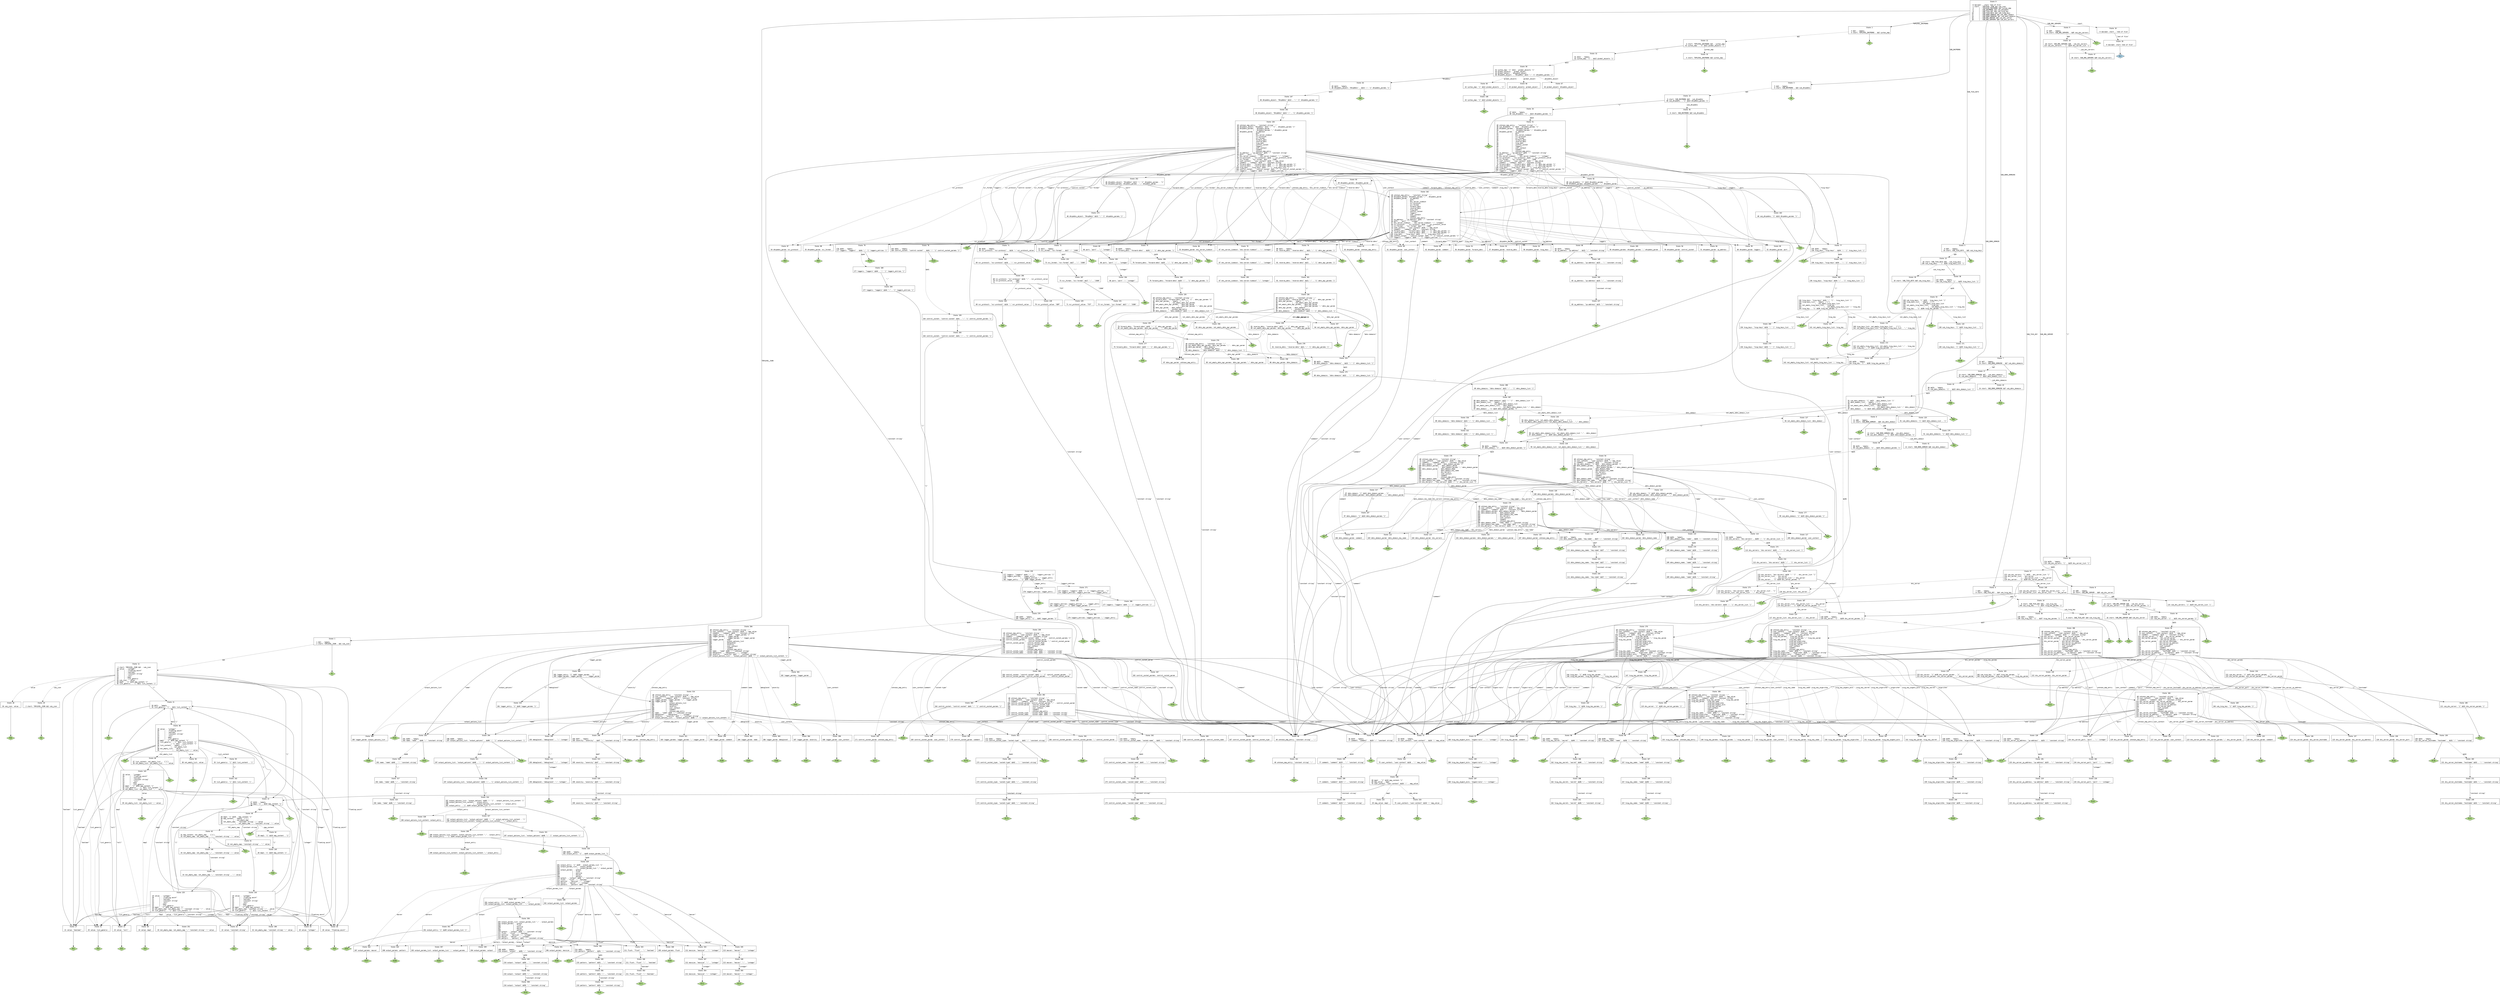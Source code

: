 // Generated by GNU Bison 3.6.4.
// Report bugs to <bug-bison@gnu.org>.
// Home page: <https://www.gnu.org/software/bison/>.

digraph "d2_parser.yy"
{
  node [fontname = courier, shape = box, colorscheme = paired6]
  edge [fontname = courier]

  0 [label="State 0\n\l  0 $accept: . start \"end of file\"\l  2 start: . TOPLEVEL_JSON $@1 sub_json\l  4      | . TOPLEVEL_DHCPDDNS $@2 syntax_map\l  6      | . SUB_DHCPDDNS $@3 sub_dhcpddns\l  8      | . SUB_TSIG_KEY $@4 sub_tsig_key\l 10      | . SUB_TSIG_KEYS $@5 sub_tsig_keys\l 12      | . SUB_DDNS_DOMAIN $@6 sub_ddns_domain\l 14      | . SUB_DDNS_DOMAINS $@7 sub_ddns_domains\l 16      | . SUB_DNS_SERVER $@8 sub_dns_server\l 18      | . SUB_DNS_SERVERS $@9 sub_dns_servers\l"]
  0 -> 1 [style=solid label="TOPLEVEL_JSON"]
  0 -> 2 [style=solid label="TOPLEVEL_DHCPDDNS"]
  0 -> 3 [style=solid label="SUB_DHCPDDNS"]
  0 -> 4 [style=solid label="SUB_TSIG_KEY"]
  0 -> 5 [style=solid label="SUB_TSIG_KEYS"]
  0 -> 6 [style=solid label="SUB_DDNS_DOMAIN"]
  0 -> 7 [style=solid label="SUB_DDNS_DOMAINS"]
  0 -> 8 [style=solid label="SUB_DNS_SERVER"]
  0 -> 9 [style=solid label="SUB_DNS_SERVERS"]
  0 -> 10 [style=dashed label="start"]
  1 [label="State 1\n\l  1 $@1: . %empty\l  2 start: TOPLEVEL_JSON . $@1 sub_json\l"]
  1 -> 11 [style=dashed label="$@1"]
  1 -> "1R1" [style=solid]
 "1R1" [label="R1", fillcolor=3, shape=diamond, style=filled]
  2 [label="State 2\n\l  3 $@2: . %empty\l  4 start: TOPLEVEL_DHCPDDNS . $@2 syntax_map\l"]
  2 -> 12 [style=dashed label="$@2"]
  2 -> "2R3" [style=solid]
 "2R3" [label="R3", fillcolor=3, shape=diamond, style=filled]
  3 [label="State 3\n\l  5 $@3: . %empty\l  6 start: SUB_DHCPDDNS . $@3 sub_dhcpddns\l"]
  3 -> 13 [style=dashed label="$@3"]
  3 -> "3R5" [style=solid]
 "3R5" [label="R5", fillcolor=3, shape=diamond, style=filled]
  4 [label="State 4\n\l  7 $@4: . %empty\l  8 start: SUB_TSIG_KEY . $@4 sub_tsig_key\l"]
  4 -> 14 [style=dashed label="$@4"]
  4 -> "4R7" [style=solid]
 "4R7" [label="R7", fillcolor=3, shape=diamond, style=filled]
  5 [label="State 5\n\l  9 $@5: . %empty\l 10 start: SUB_TSIG_KEYS . $@5 sub_tsig_keys\l"]
  5 -> 15 [style=dashed label="$@5"]
  5 -> "5R9" [style=solid]
 "5R9" [label="R9", fillcolor=3, shape=diamond, style=filled]
  6 [label="State 6\n\l 11 $@6: . %empty\l 12 start: SUB_DDNS_DOMAIN . $@6 sub_ddns_domain\l"]
  6 -> 16 [style=dashed label="$@6"]
  6 -> "6R11" [style=solid]
 "6R11" [label="R11", fillcolor=3, shape=diamond, style=filled]
  7 [label="State 7\n\l 13 $@7: . %empty\l 14 start: SUB_DDNS_DOMAINS . $@7 sub_ddns_domains\l"]
  7 -> 17 [style=dashed label="$@7"]
  7 -> "7R13" [style=solid]
 "7R13" [label="R13", fillcolor=3, shape=diamond, style=filled]
  8 [label="State 8\n\l 15 $@8: . %empty\l 16 start: SUB_DNS_SERVER . $@8 sub_dns_server\l"]
  8 -> 18 [style=dashed label="$@8"]
  8 -> "8R15" [style=solid]
 "8R15" [label="R15", fillcolor=3, shape=diamond, style=filled]
  9 [label="State 9\n\l 17 $@9: . %empty\l 18 start: SUB_DNS_SERVERS . $@9 sub_dns_servers\l"]
  9 -> 19 [style=dashed label="$@9"]
  9 -> "9R17" [style=solid]
 "9R17" [label="R17", fillcolor=3, shape=diamond, style=filled]
  10 [label="State 10\n\l  0 $accept: start . \"end of file\"\l"]
  10 -> 20 [style=solid label="\"end of file\""]
  11 [label="State 11\n\l  2 start: TOPLEVEL_JSON $@1 . sub_json\l 19 value: . \"integer\"\l 20      | . \"floating point\"\l 21      | . \"boolean\"\l 22      | . \"constant string\"\l 23      | . \"null\"\l 24      | . map2\l 25      | . list_generic\l 26 sub_json: . value\l 28 map2: . \"{\" $@10 map_content \"}\"\l 35 list_generic: . \"[\" $@11 list_content \"]\"\l"]
  11 -> 21 [style=solid label="\"[\""]
  11 -> 22 [style=solid label="\"{\""]
  11 -> 23 [style=solid label="\"null\""]
  11 -> 24 [style=solid label="\"constant string\""]
  11 -> 25 [style=solid label="\"integer\""]
  11 -> 26 [style=solid label="\"floating point\""]
  11 -> 27 [style=solid label="\"boolean\""]
  11 -> 28 [style=dashed label="value"]
  11 -> 29 [style=dashed label="sub_json"]
  11 -> 30 [style=dashed label="map2"]
  11 -> 31 [style=dashed label="list_generic"]
  12 [label="State 12\n\l  4 start: TOPLEVEL_DHCPDDNS $@2 . syntax_map\l 42 syntax_map: . \"{\" $@12 global_objects \"}\"\l"]
  12 -> 32 [style=solid label="\"{\""]
  12 -> 33 [style=dashed label="syntax_map"]
  13 [label="State 13\n\l  6 start: SUB_DHCPDDNS $@3 . sub_dhcpddns\l 48 sub_dhcpddns: . \"{\" $@14 dhcpddns_params \"}\"\l"]
  13 -> 34 [style=solid label="\"{\""]
  13 -> 35 [style=dashed label="sub_dhcpddns"]
  14 [label="State 14\n\l  8 start: SUB_TSIG_KEY $@4 . sub_tsig_key\l146 sub_tsig_key: . \"{\" $@37 tsig_key_params \"}\"\l"]
  14 -> 36 [style=solid label="\"{\""]
  14 -> 37 [style=dashed label="sub_tsig_key"]
  15 [label="State 15\n\l 10 start: SUB_TSIG_KEYS $@5 . sub_tsig_keys\l138 sub_tsig_keys: . \"[\" $@35 tsig_keys_list \"]\"\l"]
  15 -> 38 [style=solid label="\"[\""]
  15 -> 39 [style=dashed label="sub_tsig_keys"]
  16 [label="State 16\n\l 12 start: SUB_DDNS_DOMAIN $@6 . sub_ddns_domain\l 99 sub_ddns_domain: . \"{\" $@25 ddns_domain_params \"}\"\l"]
  16 -> 40 [style=solid label="\"{\""]
  16 -> 41 [style=dashed label="sub_ddns_domain"]
  17 [label="State 17\n\l 14 start: SUB_DDNS_DOMAINS $@7 . sub_ddns_domains\l 91 sub_ddns_domains: . \"[\" $@23 ddns_domain_list \"]\"\l"]
  17 -> 42 [style=solid label="\"[\""]
  17 -> 43 [style=dashed label="sub_ddns_domains"]
  18 [label="State 18\n\l 16 start: SUB_DNS_SERVER $@8 . sub_dns_server\l121 sub_dns_server: . \"{\" $@31 dns_server_params \"}\"\l"]
  18 -> 44 [style=solid label="\"{\""]
  18 -> 45 [style=dashed label="sub_dns_server"]
  19 [label="State 19\n\l 18 start: SUB_DNS_SERVERS $@9 . sub_dns_servers\l115 sub_dns_servers: . \"[\" $@29 dns_server_list \"]\"\l"]
  19 -> 46 [style=solid label="\"[\""]
  19 -> 47 [style=dashed label="sub_dns_servers"]
  20 [label="State 20\n\l  0 $accept: start \"end of file\" .\l"]
  20 -> "20R0" [style=solid]
 "20R0" [label="Acc", fillcolor=1, shape=diamond, style=filled]
  21 [label="State 21\n\l 34 $@11: . %empty\l 35 list_generic: \"[\" . $@11 list_content \"]\"\l"]
  21 -> 48 [style=dashed label="$@11"]
  21 -> "21R34" [style=solid]
 "21R34" [label="R34", fillcolor=3, shape=diamond, style=filled]
  22 [label="State 22\n\l 27 $@10: . %empty\l 28 map2: \"{\" . $@10 map_content \"}\"\l"]
  22 -> 49 [style=dashed label="$@10"]
  22 -> "22R27" [style=solid]
 "22R27" [label="R27", fillcolor=3, shape=diamond, style=filled]
  23 [label="State 23\n\l 23 value: \"null\" .\l"]
  23 -> "23R23" [style=solid]
 "23R23" [label="R23", fillcolor=3, shape=diamond, style=filled]
  24 [label="State 24\n\l 22 value: \"constant string\" .\l"]
  24 -> "24R22" [style=solid]
 "24R22" [label="R22", fillcolor=3, shape=diamond, style=filled]
  25 [label="State 25\n\l 19 value: \"integer\" .\l"]
  25 -> "25R19" [style=solid]
 "25R19" [label="R19", fillcolor=3, shape=diamond, style=filled]
  26 [label="State 26\n\l 20 value: \"floating point\" .\l"]
  26 -> "26R20" [style=solid]
 "26R20" [label="R20", fillcolor=3, shape=diamond, style=filled]
  27 [label="State 27\n\l 21 value: \"boolean\" .\l"]
  27 -> "27R21" [style=solid]
 "27R21" [label="R21", fillcolor=3, shape=diamond, style=filled]
  28 [label="State 28\n\l 26 sub_json: value .\l"]
  28 -> "28R26" [style=solid]
 "28R26" [label="R26", fillcolor=3, shape=diamond, style=filled]
  29 [label="State 29\n\l  2 start: TOPLEVEL_JSON $@1 sub_json .\l"]
  29 -> "29R2" [style=solid]
 "29R2" [label="R2", fillcolor=3, shape=diamond, style=filled]
  30 [label="State 30\n\l 24 value: map2 .\l"]
  30 -> "30R24" [style=solid]
 "30R24" [label="R24", fillcolor=3, shape=diamond, style=filled]
  31 [label="State 31\n\l 25 value: list_generic .\l"]
  31 -> "31R25" [style=solid]
 "31R25" [label="R25", fillcolor=3, shape=diamond, style=filled]
  32 [label="State 32\n\l 41 $@12: . %empty\l 42 syntax_map: \"{\" . $@12 global_objects \"}\"\l"]
  32 -> 50 [style=dashed label="$@12"]
  32 -> "32R41" [style=solid]
 "32R41" [label="R41", fillcolor=3, shape=diamond, style=filled]
  33 [label="State 33\n\l  4 start: TOPLEVEL_DHCPDDNS $@2 syntax_map .\l"]
  33 -> "33R4" [style=solid]
 "33R4" [label="R4", fillcolor=3, shape=diamond, style=filled]
  34 [label="State 34\n\l 47 $@14: . %empty\l 48 sub_dhcpddns: \"{\" . $@14 dhcpddns_params \"}\"\l"]
  34 -> 51 [style=dashed label="$@14"]
  34 -> "34R47" [style=solid]
 "34R47" [label="R47", fillcolor=3, shape=diamond, style=filled]
  35 [label="State 35\n\l  6 start: SUB_DHCPDDNS $@3 sub_dhcpddns .\l"]
  35 -> "35R6" [style=solid]
 "35R6" [label="R6", fillcolor=3, shape=diamond, style=filled]
  36 [label="State 36\n\l145 $@37: . %empty\l146 sub_tsig_key: \"{\" . $@37 tsig_key_params \"}\"\l"]
  36 -> 52 [style=dashed label="$@37"]
  36 -> "36R145" [style=solid]
 "36R145" [label="R145", fillcolor=3, shape=diamond, style=filled]
  37 [label="State 37\n\l  8 start: SUB_TSIG_KEY $@4 sub_tsig_key .\l"]
  37 -> "37R8" [style=solid]
 "37R8" [label="R8", fillcolor=3, shape=diamond, style=filled]
  38 [label="State 38\n\l137 $@35: . %empty\l138 sub_tsig_keys: \"[\" . $@35 tsig_keys_list \"]\"\l"]
  38 -> 53 [style=dashed label="$@35"]
  38 -> "38R137" [style=solid]
 "38R137" [label="R137", fillcolor=3, shape=diamond, style=filled]
  39 [label="State 39\n\l 10 start: SUB_TSIG_KEYS $@5 sub_tsig_keys .\l"]
  39 -> "39R10" [style=solid]
 "39R10" [label="R10", fillcolor=3, shape=diamond, style=filled]
  40 [label="State 40\n\l 98 $@25: . %empty\l 99 sub_ddns_domain: \"{\" . $@25 ddns_domain_params \"}\"\l"]
  40 -> 54 [style=dashed label="$@25"]
  40 -> "40R98" [style=solid]
 "40R98" [label="R98", fillcolor=3, shape=diamond, style=filled]
  41 [label="State 41\n\l 12 start: SUB_DDNS_DOMAIN $@6 sub_ddns_domain .\l"]
  41 -> "41R12" [style=solid]
 "41R12" [label="R12", fillcolor=3, shape=diamond, style=filled]
  42 [label="State 42\n\l 90 $@23: . %empty\l 91 sub_ddns_domains: \"[\" . $@23 ddns_domain_list \"]\"\l"]
  42 -> 55 [style=dashed label="$@23"]
  42 -> "42R90" [style=solid]
 "42R90" [label="R90", fillcolor=3, shape=diamond, style=filled]
  43 [label="State 43\n\l 14 start: SUB_DDNS_DOMAINS $@7 sub_ddns_domains .\l"]
  43 -> "43R14" [style=solid]
 "43R14" [label="R14", fillcolor=3, shape=diamond, style=filled]
  44 [label="State 44\n\l120 $@31: . %empty\l121 sub_dns_server: \"{\" . $@31 dns_server_params \"}\"\l"]
  44 -> 56 [style=dashed label="$@31"]
  44 -> "44R120" [style=solid]
 "44R120" [label="R120", fillcolor=3, shape=diamond, style=filled]
  45 [label="State 45\n\l 16 start: SUB_DNS_SERVER $@8 sub_dns_server .\l"]
  45 -> "45R16" [style=solid]
 "45R16" [label="R16", fillcolor=3, shape=diamond, style=filled]
  46 [label="State 46\n\l114 $@29: . %empty\l115 sub_dns_servers: \"[\" . $@29 dns_server_list \"]\"\l"]
  46 -> 57 [style=dashed label="$@29"]
  46 -> "46R114" [style=solid]
 "46R114" [label="R114", fillcolor=3, shape=diamond, style=filled]
  47 [label="State 47\n\l 18 start: SUB_DNS_SERVERS $@9 sub_dns_servers .\l"]
  47 -> "47R18" [style=solid]
 "47R18" [label="R18", fillcolor=3, shape=diamond, style=filled]
  48 [label="State 48\n\l 19 value: . \"integer\"\l 20      | . \"floating point\"\l 21      | . \"boolean\"\l 22      | . \"constant string\"\l 23      | . \"null\"\l 24      | . map2\l 25      | . list_generic\l 28 map2: . \"{\" $@10 map_content \"}\"\l 35 list_generic: . \"[\" $@11 list_content \"]\"\l 35             | \"[\" $@11 . list_content \"]\"\l 36 list_content: . %empty  [\"]\"]\l 37             | . not_empty_list\l 38 not_empty_list: . value\l 39               | . not_empty_list \",\" value\l"]
  48 -> 21 [style=solid label="\"[\""]
  48 -> 22 [style=solid label="\"{\""]
  48 -> 23 [style=solid label="\"null\""]
  48 -> 24 [style=solid label="\"constant string\""]
  48 -> 25 [style=solid label="\"integer\""]
  48 -> 26 [style=solid label="\"floating point\""]
  48 -> 27 [style=solid label="\"boolean\""]
  48 -> 58 [style=dashed label="value"]
  48 -> 30 [style=dashed label="map2"]
  48 -> 31 [style=dashed label="list_generic"]
  48 -> 59 [style=dashed label="list_content"]
  48 -> 60 [style=dashed label="not_empty_list"]
  48 -> "48R36" [style=solid]
 "48R36" [label="R36", fillcolor=3, shape=diamond, style=filled]
  49 [label="State 49\n\l 28 map2: \"{\" $@10 . map_content \"}\"\l 30 map_content: . %empty  [\"}\"]\l 31            | . not_empty_map\l 32 not_empty_map: . \"constant string\" \":\" value\l 33              | . not_empty_map \",\" \"constant string\" \":\" value\l"]
  49 -> 61 [style=solid label="\"constant string\""]
  49 -> 62 [style=dashed label="map_content"]
  49 -> 63 [style=dashed label="not_empty_map"]
  49 -> "49R30" [style=solid]
 "49R30" [label="R30", fillcolor=3, shape=diamond, style=filled]
  50 [label="State 50\n\l 42 syntax_map: \"{\" $@12 . global_objects \"}\"\l 43 global_objects: . global_object\l 44 global_object: . dhcpddns_object\l 46 dhcpddns_object: . \"DhcpDdns\" $@13 \":\" \"{\" dhcpddns_params \"}\"\l"]
  50 -> 64 [style=solid label="\"DhcpDdns\""]
  50 -> 65 [style=dashed label="global_objects"]
  50 -> 66 [style=dashed label="global_object"]
  50 -> 67 [style=dashed label="dhcpddns_object"]
  51 [label="State 51\n\l 40 unknown_map_entry: . \"constant string\" \":\"\l 48 sub_dhcpddns: \"{\" $@14 . dhcpddns_params \"}\"\l 49 dhcpddns_params: . dhcpddns_param\l 50                | . dhcpddns_params \",\" dhcpddns_param\l 51 dhcpddns_param: . ip_address\l 52               | . port\l 53               | . dns_server_timeout\l 54               | . ncr_protocol\l 55               | . ncr_format\l 56               | . forward_ddns\l 57               | . reverse_ddns\l 58               | . tsig_keys\l 59               | . control_socket\l 60               | . loggers\l 61               | . user_context\l 62               | . comment\l 63               | . unknown_map_entry\l 65 ip_address: . \"ip-address\" $@15 \":\" \"constant string\"\l 66 port: . \"port\" \":\" \"integer\"\l 67 dns_server_timeout: . \"dns-server-timeout\" \":\" \"integer\"\l 69 ncr_protocol: . \"ncr-protocol\" $@16 \":\" ncr_protocol_value\l 73 ncr_format: . \"ncr-format\" $@17 \":\" \"JSON\"\l 75 user_context: . \"user-context\" $@18 \":\" map_value\l 77 comment: . \"comment\" $@19 \":\" \"constant string\"\l 79 forward_ddns: . \"forward-ddns\" $@20 \":\" \"{\" ddns_mgr_params \"}\"\l 81 reverse_ddns: . \"reverse-ddns\" $@21 \":\" \"{\" ddns_mgr_params \"}\"\l136 tsig_keys: . \"tsig-keys\" $@34 \":\" \"[\" tsig_keys_list \"]\"\l164 control_socket: . \"control-socket\" $@41 \":\" \"{\" control_socket_params \"}\"\l177 loggers: . \"loggers\" $@44 \":\" \"[\" loggers_entries \"]\"\l"]
  51 -> 68 [style=solid label="\"ip-address\""]
  51 -> 69 [style=solid label="\"port\""]
  51 -> 70 [style=solid label="\"dns-server-timeout\""]
  51 -> 71 [style=solid label="\"ncr-protocol\""]
  51 -> 72 [style=solid label="\"ncr-format\""]
  51 -> 73 [style=solid label="\"user-context\""]
  51 -> 74 [style=solid label="\"comment\""]
  51 -> 75 [style=solid label="\"forward-ddns\""]
  51 -> 76 [style=solid label="\"reverse-ddns\""]
  51 -> 77 [style=solid label="\"tsig-keys\""]
  51 -> 78 [style=solid label="\"control-socket\""]
  51 -> 79 [style=solid label="\"loggers\""]
  51 -> 80 [style=solid label="\"constant string\""]
  51 -> 81 [style=dashed label="unknown_map_entry"]
  51 -> 82 [style=dashed label="dhcpddns_params"]
  51 -> 83 [style=dashed label="dhcpddns_param"]
  51 -> 84 [style=dashed label="ip_address"]
  51 -> 85 [style=dashed label="port"]
  51 -> 86 [style=dashed label="dns_server_timeout"]
  51 -> 87 [style=dashed label="ncr_protocol"]
  51 -> 88 [style=dashed label="ncr_format"]
  51 -> 89 [style=dashed label="user_context"]
  51 -> 90 [style=dashed label="comment"]
  51 -> 91 [style=dashed label="forward_ddns"]
  51 -> 92 [style=dashed label="reverse_ddns"]
  51 -> 93 [style=dashed label="tsig_keys"]
  51 -> 94 [style=dashed label="control_socket"]
  51 -> 95 [style=dashed label="loggers"]
  52 [label="State 52\n\l 40 unknown_map_entry: . \"constant string\" \":\"\l 75 user_context: . \"user-context\" $@18 \":\" map_value\l 77 comment: . \"comment\" $@19 \":\" \"constant string\"\l146 sub_tsig_key: \"{\" $@37 . tsig_key_params \"}\"\l147 tsig_key_params: . tsig_key_param\l148                | . tsig_key_params \",\" tsig_key_param\l149 tsig_key_param: . tsig_key_name\l150               | . tsig_key_algorithm\l151               | . tsig_key_digest_bits\l152               | . tsig_key_secret\l153               | . user_context\l154               | . comment\l155               | . unknown_map_entry\l157 tsig_key_name: . \"name\" $@38 \":\" \"constant string\"\l159 tsig_key_algorithm: . \"algorithm\" $@39 \":\" \"constant string\"\l160 tsig_key_digest_bits: . \"digest-bits\" \":\" \"integer\"\l162 tsig_key_secret: . \"secret\" $@40 \":\" \"constant string\"\l"]
  52 -> 73 [style=solid label="\"user-context\""]
  52 -> 74 [style=solid label="\"comment\""]
  52 -> 96 [style=solid label="\"algorithm\""]
  52 -> 97 [style=solid label="\"digest-bits\""]
  52 -> 98 [style=solid label="\"secret\""]
  52 -> 99 [style=solid label="\"name\""]
  52 -> 80 [style=solid label="\"constant string\""]
  52 -> 100 [style=dashed label="unknown_map_entry"]
  52 -> 101 [style=dashed label="user_context"]
  52 -> 102 [style=dashed label="comment"]
  52 -> 103 [style=dashed label="tsig_key_params"]
  52 -> 104 [style=dashed label="tsig_key_param"]
  52 -> 105 [style=dashed label="tsig_key_name"]
  52 -> 106 [style=dashed label="tsig_key_algorithm"]
  52 -> 107 [style=dashed label="tsig_key_digest_bits"]
  52 -> 108 [style=dashed label="tsig_key_secret"]
  53 [label="State 53\n\l138 sub_tsig_keys: \"[\" $@35 . tsig_keys_list \"]\"\l139 tsig_keys_list: . %empty  [\"]\"]\l140               | . not_empty_tsig_keys_list\l141 not_empty_tsig_keys_list: . tsig_key\l142                         | . not_empty_tsig_keys_list \",\" tsig_key\l144 tsig_key: . \"{\" $@36 tsig_key_params \"}\"\l"]
  53 -> 109 [style=solid label="\"{\""]
  53 -> 110 [style=dashed label="tsig_keys_list"]
  53 -> 111 [style=dashed label="not_empty_tsig_keys_list"]
  53 -> 112 [style=dashed label="tsig_key"]
  53 -> "53R139" [style=solid]
 "53R139" [label="R139", fillcolor=3, shape=diamond, style=filled]
  54 [label="State 54\n\l 40 unknown_map_entry: . \"constant string\" \":\"\l 75 user_context: . \"user-context\" $@18 \":\" map_value\l 77 comment: . \"comment\" $@19 \":\" \"constant string\"\l 99 sub_ddns_domain: \"{\" $@25 . ddns_domain_params \"}\"\l100 ddns_domain_params: . ddns_domain_param\l101                   | . ddns_domain_params \",\" ddns_domain_param\l102 ddns_domain_param: . ddns_domain_name\l103                  | . ddns_domain_key_name\l104                  | . dns_servers\l105                  | . user_context\l106                  | . comment\l107                  | . unknown_map_entry\l109 ddns_domain_name: . \"name\" $@26 \":\" \"constant string\"\l111 ddns_domain_key_name: . \"key-name\" $@27 \":\" \"constant string\"\l113 dns_servers: . \"dns-servers\" $@28 \":\" \"[\" dns_server_list \"]\"\l"]
  54 -> 73 [style=solid label="\"user-context\""]
  54 -> 74 [style=solid label="\"comment\""]
  54 -> 113 [style=solid label="\"key-name\""]
  54 -> 114 [style=solid label="\"dns-servers\""]
  54 -> 115 [style=solid label="\"name\""]
  54 -> 80 [style=solid label="\"constant string\""]
  54 -> 116 [style=dashed label="unknown_map_entry"]
  54 -> 117 [style=dashed label="user_context"]
  54 -> 118 [style=dashed label="comment"]
  54 -> 119 [style=dashed label="ddns_domain_params"]
  54 -> 120 [style=dashed label="ddns_domain_param"]
  54 -> 121 [style=dashed label="ddns_domain_name"]
  54 -> 122 [style=dashed label="ddns_domain_key_name"]
  54 -> 123 [style=dashed label="dns_servers"]
  55 [label="State 55\n\l 91 sub_ddns_domains: \"[\" $@23 . ddns_domain_list \"]\"\l 92 ddns_domain_list: . %empty  [\"]\"]\l 93                 | . not_empty_ddns_domain_list\l 94 not_empty_ddns_domain_list: . ddns_domain\l 95                           | . not_empty_ddns_domain_list \",\" ddns_domain\l 97 ddns_domain: . \"{\" $@24 ddns_domain_params \"}\"\l"]
  55 -> 124 [style=solid label="\"{\""]
  55 -> 125 [style=dashed label="ddns_domain_list"]
  55 -> 126 [style=dashed label="not_empty_ddns_domain_list"]
  55 -> 127 [style=dashed label="ddns_domain"]
  55 -> "55R92" [style=solid]
 "55R92" [label="R92", fillcolor=3, shape=diamond, style=filled]
  56 [label="State 56\n\l 40 unknown_map_entry: . \"constant string\" \":\"\l 75 user_context: . \"user-context\" $@18 \":\" map_value\l 77 comment: . \"comment\" $@19 \":\" \"constant string\"\l121 sub_dns_server: \"{\" $@31 . dns_server_params \"}\"\l122 dns_server_params: . dns_server_param\l123                  | . dns_server_params \",\" dns_server_param\l124 dns_server_param: . dns_server_hostname\l125                 | . dns_server_ip_address\l126                 | . dns_server_port\l127                 | . user_context\l128                 | . comment\l129                 | . unknown_map_entry\l131 dns_server_hostname: . \"hostname\" $@32 \":\" \"constant string\"\l133 dns_server_ip_address: . \"ip-address\" $@33 \":\" \"constant string\"\l134 dns_server_port: . \"port\" \":\" \"integer\"\l"]
  56 -> 128 [style=solid label="\"ip-address\""]
  56 -> 129 [style=solid label="\"port\""]
  56 -> 73 [style=solid label="\"user-context\""]
  56 -> 74 [style=solid label="\"comment\""]
  56 -> 130 [style=solid label="\"hostname\""]
  56 -> 80 [style=solid label="\"constant string\""]
  56 -> 131 [style=dashed label="unknown_map_entry"]
  56 -> 132 [style=dashed label="user_context"]
  56 -> 133 [style=dashed label="comment"]
  56 -> 134 [style=dashed label="dns_server_params"]
  56 -> 135 [style=dashed label="dns_server_param"]
  56 -> 136 [style=dashed label="dns_server_hostname"]
  56 -> 137 [style=dashed label="dns_server_ip_address"]
  56 -> 138 [style=dashed label="dns_server_port"]
  57 [label="State 57\n\l115 sub_dns_servers: \"[\" $@29 . dns_server_list \"]\"\l116 dns_server_list: . dns_server\l117                | . dns_server_list \",\" dns_server\l119 dns_server: . \"{\" $@30 dns_server_params \"}\"\l"]
  57 -> 139 [style=solid label="\"{\""]
  57 -> 140 [style=dashed label="dns_server_list"]
  57 -> 141 [style=dashed label="dns_server"]
  58 [label="State 58\n\l 38 not_empty_list: value .\l"]
  58 -> "58R38" [style=solid]
 "58R38" [label="R38", fillcolor=3, shape=diamond, style=filled]
  59 [label="State 59\n\l 35 list_generic: \"[\" $@11 list_content . \"]\"\l"]
  59 -> 142 [style=solid label="\"]\""]
  60 [label="State 60\n\l 37 list_content: not_empty_list .  [\"]\"]\l 39 not_empty_list: not_empty_list . \",\" value\l"]
  60 -> 143 [style=solid label="\",\""]
  60 -> "60R37" [style=solid]
 "60R37" [label="R37", fillcolor=3, shape=diamond, style=filled]
  61 [label="State 61\n\l 32 not_empty_map: \"constant string\" . \":\" value\l"]
  61 -> 144 [style=solid label="\":\""]
  62 [label="State 62\n\l 28 map2: \"{\" $@10 map_content . \"}\"\l"]
  62 -> 145 [style=solid label="\"}\""]
  63 [label="State 63\n\l 31 map_content: not_empty_map .  [\"}\"]\l 33 not_empty_map: not_empty_map . \",\" \"constant string\" \":\" value\l"]
  63 -> 146 [style=solid label="\",\""]
  63 -> "63R31" [style=solid]
 "63R31" [label="R31", fillcolor=3, shape=diamond, style=filled]
  64 [label="State 64\n\l 45 $@13: . %empty\l 46 dhcpddns_object: \"DhcpDdns\" . $@13 \":\" \"{\" dhcpddns_params \"}\"\l"]
  64 -> 147 [style=dashed label="$@13"]
  64 -> "64R45" [style=solid]
 "64R45" [label="R45", fillcolor=3, shape=diamond, style=filled]
  65 [label="State 65\n\l 42 syntax_map: \"{\" $@12 global_objects . \"}\"\l"]
  65 -> 148 [style=solid label="\"}\""]
  66 [label="State 66\n\l 43 global_objects: global_object .\l"]
  66 -> "66R43" [style=solid]
 "66R43" [label="R43", fillcolor=3, shape=diamond, style=filled]
  67 [label="State 67\n\l 44 global_object: dhcpddns_object .\l"]
  67 -> "67R44" [style=solid]
 "67R44" [label="R44", fillcolor=3, shape=diamond, style=filled]
  68 [label="State 68\n\l 64 $@15: . %empty\l 65 ip_address: \"ip-address\" . $@15 \":\" \"constant string\"\l"]
  68 -> 149 [style=dashed label="$@15"]
  68 -> "68R64" [style=solid]
 "68R64" [label="R64", fillcolor=3, shape=diamond, style=filled]
  69 [label="State 69\n\l 66 port: \"port\" . \":\" \"integer\"\l"]
  69 -> 150 [style=solid label="\":\""]
  70 [label="State 70\n\l 67 dns_server_timeout: \"dns-server-timeout\" . \":\" \"integer\"\l"]
  70 -> 151 [style=solid label="\":\""]
  71 [label="State 71\n\l 68 $@16: . %empty\l 69 ncr_protocol: \"ncr-protocol\" . $@16 \":\" ncr_protocol_value\l"]
  71 -> 152 [style=dashed label="$@16"]
  71 -> "71R68" [style=solid]
 "71R68" [label="R68", fillcolor=3, shape=diamond, style=filled]
  72 [label="State 72\n\l 72 $@17: . %empty\l 73 ncr_format: \"ncr-format\" . $@17 \":\" \"JSON\"\l"]
  72 -> 153 [style=dashed label="$@17"]
  72 -> "72R72" [style=solid]
 "72R72" [label="R72", fillcolor=3, shape=diamond, style=filled]
  73 [label="State 73\n\l 74 $@18: . %empty\l 75 user_context: \"user-context\" . $@18 \":\" map_value\l"]
  73 -> 154 [style=dashed label="$@18"]
  73 -> "73R74" [style=solid]
 "73R74" [label="R74", fillcolor=3, shape=diamond, style=filled]
  74 [label="State 74\n\l 76 $@19: . %empty\l 77 comment: \"comment\" . $@19 \":\" \"constant string\"\l"]
  74 -> 155 [style=dashed label="$@19"]
  74 -> "74R76" [style=solid]
 "74R76" [label="R76", fillcolor=3, shape=diamond, style=filled]
  75 [label="State 75\n\l 78 $@20: . %empty\l 79 forward_ddns: \"forward-ddns\" . $@20 \":\" \"{\" ddns_mgr_params \"}\"\l"]
  75 -> 156 [style=dashed label="$@20"]
  75 -> "75R78" [style=solid]
 "75R78" [label="R78", fillcolor=3, shape=diamond, style=filled]
  76 [label="State 76\n\l 80 $@21: . %empty\l 81 reverse_ddns: \"reverse-ddns\" . $@21 \":\" \"{\" ddns_mgr_params \"}\"\l"]
  76 -> 157 [style=dashed label="$@21"]
  76 -> "76R80" [style=solid]
 "76R80" [label="R80", fillcolor=3, shape=diamond, style=filled]
  77 [label="State 77\n\l135 $@34: . %empty\l136 tsig_keys: \"tsig-keys\" . $@34 \":\" \"[\" tsig_keys_list \"]\"\l"]
  77 -> 158 [style=dashed label="$@34"]
  77 -> "77R135" [style=solid]
 "77R135" [label="R135", fillcolor=3, shape=diamond, style=filled]
  78 [label="State 78\n\l163 $@41: . %empty\l164 control_socket: \"control-socket\" . $@41 \":\" \"{\" control_socket_params \"}\"\l"]
  78 -> 159 [style=dashed label="$@41"]
  78 -> "78R163" [style=solid]
 "78R163" [label="R163", fillcolor=3, shape=diamond, style=filled]
  79 [label="State 79\n\l176 $@44: . %empty\l177 loggers: \"loggers\" . $@44 \":\" \"[\" loggers_entries \"]\"\l"]
  79 -> 160 [style=dashed label="$@44"]
  79 -> "79R176" [style=solid]
 "79R176" [label="R176", fillcolor=3, shape=diamond, style=filled]
  80 [label="State 80\n\l 40 unknown_map_entry: \"constant string\" . \":\"\l"]
  80 -> 161 [style=solid label="\":\""]
  81 [label="State 81\n\l 63 dhcpddns_param: unknown_map_entry .\l"]
  81 -> "81R63" [style=solid]
 "81R63" [label="R63", fillcolor=3, shape=diamond, style=filled]
  82 [label="State 82\n\l 48 sub_dhcpddns: \"{\" $@14 dhcpddns_params . \"}\"\l 50 dhcpddns_params: dhcpddns_params . \",\" dhcpddns_param\l"]
  82 -> 162 [style=solid label="\",\""]
  82 -> 163 [style=solid label="\"}\""]
  83 [label="State 83\n\l 49 dhcpddns_params: dhcpddns_param .\l"]
  83 -> "83R49" [style=solid]
 "83R49" [label="R49", fillcolor=3, shape=diamond, style=filled]
  84 [label="State 84\n\l 51 dhcpddns_param: ip_address .\l"]
  84 -> "84R51" [style=solid]
 "84R51" [label="R51", fillcolor=3, shape=diamond, style=filled]
  85 [label="State 85\n\l 52 dhcpddns_param: port .\l"]
  85 -> "85R52" [style=solid]
 "85R52" [label="R52", fillcolor=3, shape=diamond, style=filled]
  86 [label="State 86\n\l 53 dhcpddns_param: dns_server_timeout .\l"]
  86 -> "86R53" [style=solid]
 "86R53" [label="R53", fillcolor=3, shape=diamond, style=filled]
  87 [label="State 87\n\l 54 dhcpddns_param: ncr_protocol .\l"]
  87 -> "87R54" [style=solid]
 "87R54" [label="R54", fillcolor=3, shape=diamond, style=filled]
  88 [label="State 88\n\l 55 dhcpddns_param: ncr_format .\l"]
  88 -> "88R55" [style=solid]
 "88R55" [label="R55", fillcolor=3, shape=diamond, style=filled]
  89 [label="State 89\n\l 61 dhcpddns_param: user_context .\l"]
  89 -> "89R61" [style=solid]
 "89R61" [label="R61", fillcolor=3, shape=diamond, style=filled]
  90 [label="State 90\n\l 62 dhcpddns_param: comment .\l"]
  90 -> "90R62" [style=solid]
 "90R62" [label="R62", fillcolor=3, shape=diamond, style=filled]
  91 [label="State 91\n\l 56 dhcpddns_param: forward_ddns .\l"]
  91 -> "91R56" [style=solid]
 "91R56" [label="R56", fillcolor=3, shape=diamond, style=filled]
  92 [label="State 92\n\l 57 dhcpddns_param: reverse_ddns .\l"]
  92 -> "92R57" [style=solid]
 "92R57" [label="R57", fillcolor=3, shape=diamond, style=filled]
  93 [label="State 93\n\l 58 dhcpddns_param: tsig_keys .\l"]
  93 -> "93R58" [style=solid]
 "93R58" [label="R58", fillcolor=3, shape=diamond, style=filled]
  94 [label="State 94\n\l 59 dhcpddns_param: control_socket .\l"]
  94 -> "94R59" [style=solid]
 "94R59" [label="R59", fillcolor=3, shape=diamond, style=filled]
  95 [label="State 95\n\l 60 dhcpddns_param: loggers .\l"]
  95 -> "95R60" [style=solid]
 "95R60" [label="R60", fillcolor=3, shape=diamond, style=filled]
  96 [label="State 96\n\l158 $@39: . %empty\l159 tsig_key_algorithm: \"algorithm\" . $@39 \":\" \"constant string\"\l"]
  96 -> 164 [style=dashed label="$@39"]
  96 -> "96R158" [style=solid]
 "96R158" [label="R158", fillcolor=3, shape=diamond, style=filled]
  97 [label="State 97\n\l160 tsig_key_digest_bits: \"digest-bits\" . \":\" \"integer\"\l"]
  97 -> 165 [style=solid label="\":\""]
  98 [label="State 98\n\l161 $@40: . %empty\l162 tsig_key_secret: \"secret\" . $@40 \":\" \"constant string\"\l"]
  98 -> 166 [style=dashed label="$@40"]
  98 -> "98R161" [style=solid]
 "98R161" [label="R161", fillcolor=3, shape=diamond, style=filled]
  99 [label="State 99\n\l156 $@38: . %empty\l157 tsig_key_name: \"name\" . $@38 \":\" \"constant string\"\l"]
  99 -> 167 [style=dashed label="$@38"]
  99 -> "99R156" [style=solid]
 "99R156" [label="R156", fillcolor=3, shape=diamond, style=filled]
  100 [label="State 100\n\l155 tsig_key_param: unknown_map_entry .\l"]
  100 -> "100R155" [style=solid]
 "100R155" [label="R155", fillcolor=3, shape=diamond, style=filled]
  101 [label="State 101\n\l153 tsig_key_param: user_context .\l"]
  101 -> "101R153" [style=solid]
 "101R153" [label="R153", fillcolor=3, shape=diamond, style=filled]
  102 [label="State 102\n\l154 tsig_key_param: comment .\l"]
  102 -> "102R154" [style=solid]
 "102R154" [label="R154", fillcolor=3, shape=diamond, style=filled]
  103 [label="State 103\n\l146 sub_tsig_key: \"{\" $@37 tsig_key_params . \"}\"\l148 tsig_key_params: tsig_key_params . \",\" tsig_key_param\l"]
  103 -> 168 [style=solid label="\",\""]
  103 -> 169 [style=solid label="\"}\""]
  104 [label="State 104\n\l147 tsig_key_params: tsig_key_param .\l"]
  104 -> "104R147" [style=solid]
 "104R147" [label="R147", fillcolor=3, shape=diamond, style=filled]
  105 [label="State 105\n\l149 tsig_key_param: tsig_key_name .\l"]
  105 -> "105R149" [style=solid]
 "105R149" [label="R149", fillcolor=3, shape=diamond, style=filled]
  106 [label="State 106\n\l150 tsig_key_param: tsig_key_algorithm .\l"]
  106 -> "106R150" [style=solid]
 "106R150" [label="R150", fillcolor=3, shape=diamond, style=filled]
  107 [label="State 107\n\l151 tsig_key_param: tsig_key_digest_bits .\l"]
  107 -> "107R151" [style=solid]
 "107R151" [label="R151", fillcolor=3, shape=diamond, style=filled]
  108 [label="State 108\n\l152 tsig_key_param: tsig_key_secret .\l"]
  108 -> "108R152" [style=solid]
 "108R152" [label="R152", fillcolor=3, shape=diamond, style=filled]
  109 [label="State 109\n\l143 $@36: . %empty\l144 tsig_key: \"{\" . $@36 tsig_key_params \"}\"\l"]
  109 -> 170 [style=dashed label="$@36"]
  109 -> "109R143" [style=solid]
 "109R143" [label="R143", fillcolor=3, shape=diamond, style=filled]
  110 [label="State 110\n\l138 sub_tsig_keys: \"[\" $@35 tsig_keys_list . \"]\"\l"]
  110 -> 171 [style=solid label="\"]\""]
  111 [label="State 111\n\l140 tsig_keys_list: not_empty_tsig_keys_list .  [\"]\"]\l142 not_empty_tsig_keys_list: not_empty_tsig_keys_list . \",\" tsig_key\l"]
  111 -> 172 [style=solid label="\",\""]
  111 -> "111R140" [style=solid]
 "111R140" [label="R140", fillcolor=3, shape=diamond, style=filled]
  112 [label="State 112\n\l141 not_empty_tsig_keys_list: tsig_key .\l"]
  112 -> "112R141" [style=solid]
 "112R141" [label="R141", fillcolor=3, shape=diamond, style=filled]
  113 [label="State 113\n\l110 $@27: . %empty\l111 ddns_domain_key_name: \"key-name\" . $@27 \":\" \"constant string\"\l"]
  113 -> 173 [style=dashed label="$@27"]
  113 -> "113R110" [style=solid]
 "113R110" [label="R110", fillcolor=3, shape=diamond, style=filled]
  114 [label="State 114\n\l112 $@28: . %empty\l113 dns_servers: \"dns-servers\" . $@28 \":\" \"[\" dns_server_list \"]\"\l"]
  114 -> 174 [style=dashed label="$@28"]
  114 -> "114R112" [style=solid]
 "114R112" [label="R112", fillcolor=3, shape=diamond, style=filled]
  115 [label="State 115\n\l108 $@26: . %empty\l109 ddns_domain_name: \"name\" . $@26 \":\" \"constant string\"\l"]
  115 -> 175 [style=dashed label="$@26"]
  115 -> "115R108" [style=solid]
 "115R108" [label="R108", fillcolor=3, shape=diamond, style=filled]
  116 [label="State 116\n\l107 ddns_domain_param: unknown_map_entry .\l"]
  116 -> "116R107" [style=solid]
 "116R107" [label="R107", fillcolor=3, shape=diamond, style=filled]
  117 [label="State 117\n\l105 ddns_domain_param: user_context .\l"]
  117 -> "117R105" [style=solid]
 "117R105" [label="R105", fillcolor=3, shape=diamond, style=filled]
  118 [label="State 118\n\l106 ddns_domain_param: comment .\l"]
  118 -> "118R106" [style=solid]
 "118R106" [label="R106", fillcolor=3, shape=diamond, style=filled]
  119 [label="State 119\n\l 99 sub_ddns_domain: \"{\" $@25 ddns_domain_params . \"}\"\l101 ddns_domain_params: ddns_domain_params . \",\" ddns_domain_param\l"]
  119 -> 176 [style=solid label="\",\""]
  119 -> 177 [style=solid label="\"}\""]
  120 [label="State 120\n\l100 ddns_domain_params: ddns_domain_param .\l"]
  120 -> "120R100" [style=solid]
 "120R100" [label="R100", fillcolor=3, shape=diamond, style=filled]
  121 [label="State 121\n\l102 ddns_domain_param: ddns_domain_name .\l"]
  121 -> "121R102" [style=solid]
 "121R102" [label="R102", fillcolor=3, shape=diamond, style=filled]
  122 [label="State 122\n\l103 ddns_domain_param: ddns_domain_key_name .\l"]
  122 -> "122R103" [style=solid]
 "122R103" [label="R103", fillcolor=3, shape=diamond, style=filled]
  123 [label="State 123\n\l104 ddns_domain_param: dns_servers .\l"]
  123 -> "123R104" [style=solid]
 "123R104" [label="R104", fillcolor=3, shape=diamond, style=filled]
  124 [label="State 124\n\l 96 $@24: . %empty\l 97 ddns_domain: \"{\" . $@24 ddns_domain_params \"}\"\l"]
  124 -> 178 [style=dashed label="$@24"]
  124 -> "124R96" [style=solid]
 "124R96" [label="R96", fillcolor=3, shape=diamond, style=filled]
  125 [label="State 125\n\l 91 sub_ddns_domains: \"[\" $@23 ddns_domain_list . \"]\"\l"]
  125 -> 179 [style=solid label="\"]\""]
  126 [label="State 126\n\l 93 ddns_domain_list: not_empty_ddns_domain_list .  [\"]\"]\l 95 not_empty_ddns_domain_list: not_empty_ddns_domain_list . \",\" ddns_domain\l"]
  126 -> 180 [style=solid label="\",\""]
  126 -> "126R93" [style=solid]
 "126R93" [label="R93", fillcolor=3, shape=diamond, style=filled]
  127 [label="State 127\n\l 94 not_empty_ddns_domain_list: ddns_domain .\l"]
  127 -> "127R94" [style=solid]
 "127R94" [label="R94", fillcolor=3, shape=diamond, style=filled]
  128 [label="State 128\n\l132 $@33: . %empty\l133 dns_server_ip_address: \"ip-address\" . $@33 \":\" \"constant string\"\l"]
  128 -> 181 [style=dashed label="$@33"]
  128 -> "128R132" [style=solid]
 "128R132" [label="R132", fillcolor=3, shape=diamond, style=filled]
  129 [label="State 129\n\l134 dns_server_port: \"port\" . \":\" \"integer\"\l"]
  129 -> 182 [style=solid label="\":\""]
  130 [label="State 130\n\l130 $@32: . %empty\l131 dns_server_hostname: \"hostname\" . $@32 \":\" \"constant string\"\l"]
  130 -> 183 [style=dashed label="$@32"]
  130 -> "130R130" [style=solid]
 "130R130" [label="R130", fillcolor=3, shape=diamond, style=filled]
  131 [label="State 131\n\l129 dns_server_param: unknown_map_entry .\l"]
  131 -> "131R129" [style=solid]
 "131R129" [label="R129", fillcolor=3, shape=diamond, style=filled]
  132 [label="State 132\n\l127 dns_server_param: user_context .\l"]
  132 -> "132R127" [style=solid]
 "132R127" [label="R127", fillcolor=3, shape=diamond, style=filled]
  133 [label="State 133\n\l128 dns_server_param: comment .\l"]
  133 -> "133R128" [style=solid]
 "133R128" [label="R128", fillcolor=3, shape=diamond, style=filled]
  134 [label="State 134\n\l121 sub_dns_server: \"{\" $@31 dns_server_params . \"}\"\l123 dns_server_params: dns_server_params . \",\" dns_server_param\l"]
  134 -> 184 [style=solid label="\",\""]
  134 -> 185 [style=solid label="\"}\""]
  135 [label="State 135\n\l122 dns_server_params: dns_server_param .\l"]
  135 -> "135R122" [style=solid]
 "135R122" [label="R122", fillcolor=3, shape=diamond, style=filled]
  136 [label="State 136\n\l124 dns_server_param: dns_server_hostname .\l"]
  136 -> "136R124" [style=solid]
 "136R124" [label="R124", fillcolor=3, shape=diamond, style=filled]
  137 [label="State 137\n\l125 dns_server_param: dns_server_ip_address .\l"]
  137 -> "137R125" [style=solid]
 "137R125" [label="R125", fillcolor=3, shape=diamond, style=filled]
  138 [label="State 138\n\l126 dns_server_param: dns_server_port .\l"]
  138 -> "138R126" [style=solid]
 "138R126" [label="R126", fillcolor=3, shape=diamond, style=filled]
  139 [label="State 139\n\l118 $@30: . %empty\l119 dns_server: \"{\" . $@30 dns_server_params \"}\"\l"]
  139 -> 186 [style=dashed label="$@30"]
  139 -> "139R118" [style=solid]
 "139R118" [label="R118", fillcolor=3, shape=diamond, style=filled]
  140 [label="State 140\n\l115 sub_dns_servers: \"[\" $@29 dns_server_list . \"]\"\l117 dns_server_list: dns_server_list . \",\" dns_server\l"]
  140 -> 187 [style=solid label="\",\""]
  140 -> 188 [style=solid label="\"]\""]
  141 [label="State 141\n\l116 dns_server_list: dns_server .\l"]
  141 -> "141R116" [style=solid]
 "141R116" [label="R116", fillcolor=3, shape=diamond, style=filled]
  142 [label="State 142\n\l 35 list_generic: \"[\" $@11 list_content \"]\" .\l"]
  142 -> "142R35" [style=solid]
 "142R35" [label="R35", fillcolor=3, shape=diamond, style=filled]
  143 [label="State 143\n\l 19 value: . \"integer\"\l 20      | . \"floating point\"\l 21      | . \"boolean\"\l 22      | . \"constant string\"\l 23      | . \"null\"\l 24      | . map2\l 25      | . list_generic\l 28 map2: . \"{\" $@10 map_content \"}\"\l 35 list_generic: . \"[\" $@11 list_content \"]\"\l 39 not_empty_list: not_empty_list \",\" . value\l"]
  143 -> 21 [style=solid label="\"[\""]
  143 -> 22 [style=solid label="\"{\""]
  143 -> 23 [style=solid label="\"null\""]
  143 -> 24 [style=solid label="\"constant string\""]
  143 -> 25 [style=solid label="\"integer\""]
  143 -> 26 [style=solid label="\"floating point\""]
  143 -> 27 [style=solid label="\"boolean\""]
  143 -> 189 [style=dashed label="value"]
  143 -> 30 [style=dashed label="map2"]
  143 -> 31 [style=dashed label="list_generic"]
  144 [label="State 144\n\l 19 value: . \"integer\"\l 20      | . \"floating point\"\l 21      | . \"boolean\"\l 22      | . \"constant string\"\l 23      | . \"null\"\l 24      | . map2\l 25      | . list_generic\l 28 map2: . \"{\" $@10 map_content \"}\"\l 32 not_empty_map: \"constant string\" \":\" . value\l 35 list_generic: . \"[\" $@11 list_content \"]\"\l"]
  144 -> 21 [style=solid label="\"[\""]
  144 -> 22 [style=solid label="\"{\""]
  144 -> 23 [style=solid label="\"null\""]
  144 -> 24 [style=solid label="\"constant string\""]
  144 -> 25 [style=solid label="\"integer\""]
  144 -> 26 [style=solid label="\"floating point\""]
  144 -> 27 [style=solid label="\"boolean\""]
  144 -> 190 [style=dashed label="value"]
  144 -> 30 [style=dashed label="map2"]
  144 -> 31 [style=dashed label="list_generic"]
  145 [label="State 145\n\l 28 map2: \"{\" $@10 map_content \"}\" .\l"]
  145 -> "145R28" [style=solid]
 "145R28" [label="R28", fillcolor=3, shape=diamond, style=filled]
  146 [label="State 146\n\l 33 not_empty_map: not_empty_map \",\" . \"constant string\" \":\" value\l"]
  146 -> 191 [style=solid label="\"constant string\""]
  147 [label="State 147\n\l 46 dhcpddns_object: \"DhcpDdns\" $@13 . \":\" \"{\" dhcpddns_params \"}\"\l"]
  147 -> 192 [style=solid label="\":\""]
  148 [label="State 148\n\l 42 syntax_map: \"{\" $@12 global_objects \"}\" .\l"]
  148 -> "148R42" [style=solid]
 "148R42" [label="R42", fillcolor=3, shape=diamond, style=filled]
  149 [label="State 149\n\l 65 ip_address: \"ip-address\" $@15 . \":\" \"constant string\"\l"]
  149 -> 193 [style=solid label="\":\""]
  150 [label="State 150\n\l 66 port: \"port\" \":\" . \"integer\"\l"]
  150 -> 194 [style=solid label="\"integer\""]
  151 [label="State 151\n\l 67 dns_server_timeout: \"dns-server-timeout\" \":\" . \"integer\"\l"]
  151 -> 195 [style=solid label="\"integer\""]
  152 [label="State 152\n\l 69 ncr_protocol: \"ncr-protocol\" $@16 . \":\" ncr_protocol_value\l"]
  152 -> 196 [style=solid label="\":\""]
  153 [label="State 153\n\l 73 ncr_format: \"ncr-format\" $@17 . \":\" \"JSON\"\l"]
  153 -> 197 [style=solid label="\":\""]
  154 [label="State 154\n\l 75 user_context: \"user-context\" $@18 . \":\" map_value\l"]
  154 -> 198 [style=solid label="\":\""]
  155 [label="State 155\n\l 77 comment: \"comment\" $@19 . \":\" \"constant string\"\l"]
  155 -> 199 [style=solid label="\":\""]
  156 [label="State 156\n\l 79 forward_ddns: \"forward-ddns\" $@20 . \":\" \"{\" ddns_mgr_params \"}\"\l"]
  156 -> 200 [style=solid label="\":\""]
  157 [label="State 157\n\l 81 reverse_ddns: \"reverse-ddns\" $@21 . \":\" \"{\" ddns_mgr_params \"}\"\l"]
  157 -> 201 [style=solid label="\":\""]
  158 [label="State 158\n\l136 tsig_keys: \"tsig-keys\" $@34 . \":\" \"[\" tsig_keys_list \"]\"\l"]
  158 -> 202 [style=solid label="\":\""]
  159 [label="State 159\n\l164 control_socket: \"control-socket\" $@41 . \":\" \"{\" control_socket_params \"}\"\l"]
  159 -> 203 [style=solid label="\":\""]
  160 [label="State 160\n\l177 loggers: \"loggers\" $@44 . \":\" \"[\" loggers_entries \"]\"\l"]
  160 -> 204 [style=solid label="\":\""]
  161 [label="State 161\n\l 40 unknown_map_entry: \"constant string\" \":\" .\l"]
  161 -> "161R40" [style=solid]
 "161R40" [label="R40", fillcolor=3, shape=diamond, style=filled]
  162 [label="State 162\n\l 40 unknown_map_entry: . \"constant string\" \":\"\l 50 dhcpddns_params: dhcpddns_params \",\" . dhcpddns_param\l 51 dhcpddns_param: . ip_address\l 52               | . port\l 53               | . dns_server_timeout\l 54               | . ncr_protocol\l 55               | . ncr_format\l 56               | . forward_ddns\l 57               | . reverse_ddns\l 58               | . tsig_keys\l 59               | . control_socket\l 60               | . loggers\l 61               | . user_context\l 62               | . comment\l 63               | . unknown_map_entry\l 65 ip_address: . \"ip-address\" $@15 \":\" \"constant string\"\l 66 port: . \"port\" \":\" \"integer\"\l 67 dns_server_timeout: . \"dns-server-timeout\" \":\" \"integer\"\l 69 ncr_protocol: . \"ncr-protocol\" $@16 \":\" ncr_protocol_value\l 73 ncr_format: . \"ncr-format\" $@17 \":\" \"JSON\"\l 75 user_context: . \"user-context\" $@18 \":\" map_value\l 77 comment: . \"comment\" $@19 \":\" \"constant string\"\l 79 forward_ddns: . \"forward-ddns\" $@20 \":\" \"{\" ddns_mgr_params \"}\"\l 81 reverse_ddns: . \"reverse-ddns\" $@21 \":\" \"{\" ddns_mgr_params \"}\"\l136 tsig_keys: . \"tsig-keys\" $@34 \":\" \"[\" tsig_keys_list \"]\"\l164 control_socket: . \"control-socket\" $@41 \":\" \"{\" control_socket_params \"}\"\l177 loggers: . \"loggers\" $@44 \":\" \"[\" loggers_entries \"]\"\l"]
  162 -> 68 [style=solid label="\"ip-address\""]
  162 -> 69 [style=solid label="\"port\""]
  162 -> 70 [style=solid label="\"dns-server-timeout\""]
  162 -> 71 [style=solid label="\"ncr-protocol\""]
  162 -> 72 [style=solid label="\"ncr-format\""]
  162 -> 73 [style=solid label="\"user-context\""]
  162 -> 74 [style=solid label="\"comment\""]
  162 -> 75 [style=solid label="\"forward-ddns\""]
  162 -> 76 [style=solid label="\"reverse-ddns\""]
  162 -> 77 [style=solid label="\"tsig-keys\""]
  162 -> 78 [style=solid label="\"control-socket\""]
  162 -> 79 [style=solid label="\"loggers\""]
  162 -> 80 [style=solid label="\"constant string\""]
  162 -> 81 [style=dashed label="unknown_map_entry"]
  162 -> 205 [style=dashed label="dhcpddns_param"]
  162 -> 84 [style=dashed label="ip_address"]
  162 -> 85 [style=dashed label="port"]
  162 -> 86 [style=dashed label="dns_server_timeout"]
  162 -> 87 [style=dashed label="ncr_protocol"]
  162 -> 88 [style=dashed label="ncr_format"]
  162 -> 89 [style=dashed label="user_context"]
  162 -> 90 [style=dashed label="comment"]
  162 -> 91 [style=dashed label="forward_ddns"]
  162 -> 92 [style=dashed label="reverse_ddns"]
  162 -> 93 [style=dashed label="tsig_keys"]
  162 -> 94 [style=dashed label="control_socket"]
  162 -> 95 [style=dashed label="loggers"]
  163 [label="State 163\n\l 48 sub_dhcpddns: \"{\" $@14 dhcpddns_params \"}\" .\l"]
  163 -> "163R48" [style=solid]
 "163R48" [label="R48", fillcolor=3, shape=diamond, style=filled]
  164 [label="State 164\n\l159 tsig_key_algorithm: \"algorithm\" $@39 . \":\" \"constant string\"\l"]
  164 -> 206 [style=solid label="\":\""]
  165 [label="State 165\n\l160 tsig_key_digest_bits: \"digest-bits\" \":\" . \"integer\"\l"]
  165 -> 207 [style=solid label="\"integer\""]
  166 [label="State 166\n\l162 tsig_key_secret: \"secret\" $@40 . \":\" \"constant string\"\l"]
  166 -> 208 [style=solid label="\":\""]
  167 [label="State 167\n\l157 tsig_key_name: \"name\" $@38 . \":\" \"constant string\"\l"]
  167 -> 209 [style=solid label="\":\""]
  168 [label="State 168\n\l 40 unknown_map_entry: . \"constant string\" \":\"\l 75 user_context: . \"user-context\" $@18 \":\" map_value\l 77 comment: . \"comment\" $@19 \":\" \"constant string\"\l148 tsig_key_params: tsig_key_params \",\" . tsig_key_param\l149 tsig_key_param: . tsig_key_name\l150               | . tsig_key_algorithm\l151               | . tsig_key_digest_bits\l152               | . tsig_key_secret\l153               | . user_context\l154               | . comment\l155               | . unknown_map_entry\l157 tsig_key_name: . \"name\" $@38 \":\" \"constant string\"\l159 tsig_key_algorithm: . \"algorithm\" $@39 \":\" \"constant string\"\l160 tsig_key_digest_bits: . \"digest-bits\" \":\" \"integer\"\l162 tsig_key_secret: . \"secret\" $@40 \":\" \"constant string\"\l"]
  168 -> 73 [style=solid label="\"user-context\""]
  168 -> 74 [style=solid label="\"comment\""]
  168 -> 96 [style=solid label="\"algorithm\""]
  168 -> 97 [style=solid label="\"digest-bits\""]
  168 -> 98 [style=solid label="\"secret\""]
  168 -> 99 [style=solid label="\"name\""]
  168 -> 80 [style=solid label="\"constant string\""]
  168 -> 100 [style=dashed label="unknown_map_entry"]
  168 -> 101 [style=dashed label="user_context"]
  168 -> 102 [style=dashed label="comment"]
  168 -> 210 [style=dashed label="tsig_key_param"]
  168 -> 105 [style=dashed label="tsig_key_name"]
  168 -> 106 [style=dashed label="tsig_key_algorithm"]
  168 -> 107 [style=dashed label="tsig_key_digest_bits"]
  168 -> 108 [style=dashed label="tsig_key_secret"]
  169 [label="State 169\n\l146 sub_tsig_key: \"{\" $@37 tsig_key_params \"}\" .\l"]
  169 -> "169R146" [style=solid]
 "169R146" [label="R146", fillcolor=3, shape=diamond, style=filled]
  170 [label="State 170\n\l 40 unknown_map_entry: . \"constant string\" \":\"\l 75 user_context: . \"user-context\" $@18 \":\" map_value\l 77 comment: . \"comment\" $@19 \":\" \"constant string\"\l144 tsig_key: \"{\" $@36 . tsig_key_params \"}\"\l147 tsig_key_params: . tsig_key_param\l148                | . tsig_key_params \",\" tsig_key_param\l149 tsig_key_param: . tsig_key_name\l150               | . tsig_key_algorithm\l151               | . tsig_key_digest_bits\l152               | . tsig_key_secret\l153               | . user_context\l154               | . comment\l155               | . unknown_map_entry\l157 tsig_key_name: . \"name\" $@38 \":\" \"constant string\"\l159 tsig_key_algorithm: . \"algorithm\" $@39 \":\" \"constant string\"\l160 tsig_key_digest_bits: . \"digest-bits\" \":\" \"integer\"\l162 tsig_key_secret: . \"secret\" $@40 \":\" \"constant string\"\l"]
  170 -> 73 [style=solid label="\"user-context\""]
  170 -> 74 [style=solid label="\"comment\""]
  170 -> 96 [style=solid label="\"algorithm\""]
  170 -> 97 [style=solid label="\"digest-bits\""]
  170 -> 98 [style=solid label="\"secret\""]
  170 -> 99 [style=solid label="\"name\""]
  170 -> 80 [style=solid label="\"constant string\""]
  170 -> 100 [style=dashed label="unknown_map_entry"]
  170 -> 101 [style=dashed label="user_context"]
  170 -> 102 [style=dashed label="comment"]
  170 -> 211 [style=dashed label="tsig_key_params"]
  170 -> 104 [style=dashed label="tsig_key_param"]
  170 -> 105 [style=dashed label="tsig_key_name"]
  170 -> 106 [style=dashed label="tsig_key_algorithm"]
  170 -> 107 [style=dashed label="tsig_key_digest_bits"]
  170 -> 108 [style=dashed label="tsig_key_secret"]
  171 [label="State 171\n\l138 sub_tsig_keys: \"[\" $@35 tsig_keys_list \"]\" .\l"]
  171 -> "171R138" [style=solid]
 "171R138" [label="R138", fillcolor=3, shape=diamond, style=filled]
  172 [label="State 172\n\l142 not_empty_tsig_keys_list: not_empty_tsig_keys_list \",\" . tsig_key\l144 tsig_key: . \"{\" $@36 tsig_key_params \"}\"\l"]
  172 -> 109 [style=solid label="\"{\""]
  172 -> 212 [style=dashed label="tsig_key"]
  173 [label="State 173\n\l111 ddns_domain_key_name: \"key-name\" $@27 . \":\" \"constant string\"\l"]
  173 -> 213 [style=solid label="\":\""]
  174 [label="State 174\n\l113 dns_servers: \"dns-servers\" $@28 . \":\" \"[\" dns_server_list \"]\"\l"]
  174 -> 214 [style=solid label="\":\""]
  175 [label="State 175\n\l109 ddns_domain_name: \"name\" $@26 . \":\" \"constant string\"\l"]
  175 -> 215 [style=solid label="\":\""]
  176 [label="State 176\n\l 40 unknown_map_entry: . \"constant string\" \":\"\l 75 user_context: . \"user-context\" $@18 \":\" map_value\l 77 comment: . \"comment\" $@19 \":\" \"constant string\"\l101 ddns_domain_params: ddns_domain_params \",\" . ddns_domain_param\l102 ddns_domain_param: . ddns_domain_name\l103                  | . ddns_domain_key_name\l104                  | . dns_servers\l105                  | . user_context\l106                  | . comment\l107                  | . unknown_map_entry\l109 ddns_domain_name: . \"name\" $@26 \":\" \"constant string\"\l111 ddns_domain_key_name: . \"key-name\" $@27 \":\" \"constant string\"\l113 dns_servers: . \"dns-servers\" $@28 \":\" \"[\" dns_server_list \"]\"\l"]
  176 -> 73 [style=solid label="\"user-context\""]
  176 -> 74 [style=solid label="\"comment\""]
  176 -> 113 [style=solid label="\"key-name\""]
  176 -> 114 [style=solid label="\"dns-servers\""]
  176 -> 115 [style=solid label="\"name\""]
  176 -> 80 [style=solid label="\"constant string\""]
  176 -> 116 [style=dashed label="unknown_map_entry"]
  176 -> 117 [style=dashed label="user_context"]
  176 -> 118 [style=dashed label="comment"]
  176 -> 216 [style=dashed label="ddns_domain_param"]
  176 -> 121 [style=dashed label="ddns_domain_name"]
  176 -> 122 [style=dashed label="ddns_domain_key_name"]
  176 -> 123 [style=dashed label="dns_servers"]
  177 [label="State 177\n\l 99 sub_ddns_domain: \"{\" $@25 ddns_domain_params \"}\" .\l"]
  177 -> "177R99" [style=solid]
 "177R99" [label="R99", fillcolor=3, shape=diamond, style=filled]
  178 [label="State 178\n\l 40 unknown_map_entry: . \"constant string\" \":\"\l 75 user_context: . \"user-context\" $@18 \":\" map_value\l 77 comment: . \"comment\" $@19 \":\" \"constant string\"\l 97 ddns_domain: \"{\" $@24 . ddns_domain_params \"}\"\l100 ddns_domain_params: . ddns_domain_param\l101                   | . ddns_domain_params \",\" ddns_domain_param\l102 ddns_domain_param: . ddns_domain_name\l103                  | . ddns_domain_key_name\l104                  | . dns_servers\l105                  | . user_context\l106                  | . comment\l107                  | . unknown_map_entry\l109 ddns_domain_name: . \"name\" $@26 \":\" \"constant string\"\l111 ddns_domain_key_name: . \"key-name\" $@27 \":\" \"constant string\"\l113 dns_servers: . \"dns-servers\" $@28 \":\" \"[\" dns_server_list \"]\"\l"]
  178 -> 73 [style=solid label="\"user-context\""]
  178 -> 74 [style=solid label="\"comment\""]
  178 -> 113 [style=solid label="\"key-name\""]
  178 -> 114 [style=solid label="\"dns-servers\""]
  178 -> 115 [style=solid label="\"name\""]
  178 -> 80 [style=solid label="\"constant string\""]
  178 -> 116 [style=dashed label="unknown_map_entry"]
  178 -> 117 [style=dashed label="user_context"]
  178 -> 118 [style=dashed label="comment"]
  178 -> 217 [style=dashed label="ddns_domain_params"]
  178 -> 120 [style=dashed label="ddns_domain_param"]
  178 -> 121 [style=dashed label="ddns_domain_name"]
  178 -> 122 [style=dashed label="ddns_domain_key_name"]
  178 -> 123 [style=dashed label="dns_servers"]
  179 [label="State 179\n\l 91 sub_ddns_domains: \"[\" $@23 ddns_domain_list \"]\" .\l"]
  179 -> "179R91" [style=solid]
 "179R91" [label="R91", fillcolor=3, shape=diamond, style=filled]
  180 [label="State 180\n\l 95 not_empty_ddns_domain_list: not_empty_ddns_domain_list \",\" . ddns_domain\l 97 ddns_domain: . \"{\" $@24 ddns_domain_params \"}\"\l"]
  180 -> 124 [style=solid label="\"{\""]
  180 -> 218 [style=dashed label="ddns_domain"]
  181 [label="State 181\n\l133 dns_server_ip_address: \"ip-address\" $@33 . \":\" \"constant string\"\l"]
  181 -> 219 [style=solid label="\":\""]
  182 [label="State 182\n\l134 dns_server_port: \"port\" \":\" . \"integer\"\l"]
  182 -> 220 [style=solid label="\"integer\""]
  183 [label="State 183\n\l131 dns_server_hostname: \"hostname\" $@32 . \":\" \"constant string\"\l"]
  183 -> 221 [style=solid label="\":\""]
  184 [label="State 184\n\l 40 unknown_map_entry: . \"constant string\" \":\"\l 75 user_context: . \"user-context\" $@18 \":\" map_value\l 77 comment: . \"comment\" $@19 \":\" \"constant string\"\l123 dns_server_params: dns_server_params \",\" . dns_server_param\l124 dns_server_param: . dns_server_hostname\l125                 | . dns_server_ip_address\l126                 | . dns_server_port\l127                 | . user_context\l128                 | . comment\l129                 | . unknown_map_entry\l131 dns_server_hostname: . \"hostname\" $@32 \":\" \"constant string\"\l133 dns_server_ip_address: . \"ip-address\" $@33 \":\" \"constant string\"\l134 dns_server_port: . \"port\" \":\" \"integer\"\l"]
  184 -> 128 [style=solid label="\"ip-address\""]
  184 -> 129 [style=solid label="\"port\""]
  184 -> 73 [style=solid label="\"user-context\""]
  184 -> 74 [style=solid label="\"comment\""]
  184 -> 130 [style=solid label="\"hostname\""]
  184 -> 80 [style=solid label="\"constant string\""]
  184 -> 131 [style=dashed label="unknown_map_entry"]
  184 -> 132 [style=dashed label="user_context"]
  184 -> 133 [style=dashed label="comment"]
  184 -> 222 [style=dashed label="dns_server_param"]
  184 -> 136 [style=dashed label="dns_server_hostname"]
  184 -> 137 [style=dashed label="dns_server_ip_address"]
  184 -> 138 [style=dashed label="dns_server_port"]
  185 [label="State 185\n\l121 sub_dns_server: \"{\" $@31 dns_server_params \"}\" .\l"]
  185 -> "185R121" [style=solid]
 "185R121" [label="R121", fillcolor=3, shape=diamond, style=filled]
  186 [label="State 186\n\l 40 unknown_map_entry: . \"constant string\" \":\"\l 75 user_context: . \"user-context\" $@18 \":\" map_value\l 77 comment: . \"comment\" $@19 \":\" \"constant string\"\l119 dns_server: \"{\" $@30 . dns_server_params \"}\"\l122 dns_server_params: . dns_server_param\l123                  | . dns_server_params \",\" dns_server_param\l124 dns_server_param: . dns_server_hostname\l125                 | . dns_server_ip_address\l126                 | . dns_server_port\l127                 | . user_context\l128                 | . comment\l129                 | . unknown_map_entry\l131 dns_server_hostname: . \"hostname\" $@32 \":\" \"constant string\"\l133 dns_server_ip_address: . \"ip-address\" $@33 \":\" \"constant string\"\l134 dns_server_port: . \"port\" \":\" \"integer\"\l"]
  186 -> 128 [style=solid label="\"ip-address\""]
  186 -> 129 [style=solid label="\"port\""]
  186 -> 73 [style=solid label="\"user-context\""]
  186 -> 74 [style=solid label="\"comment\""]
  186 -> 130 [style=solid label="\"hostname\""]
  186 -> 80 [style=solid label="\"constant string\""]
  186 -> 131 [style=dashed label="unknown_map_entry"]
  186 -> 132 [style=dashed label="user_context"]
  186 -> 133 [style=dashed label="comment"]
  186 -> 223 [style=dashed label="dns_server_params"]
  186 -> 135 [style=dashed label="dns_server_param"]
  186 -> 136 [style=dashed label="dns_server_hostname"]
  186 -> 137 [style=dashed label="dns_server_ip_address"]
  186 -> 138 [style=dashed label="dns_server_port"]
  187 [label="State 187\n\l117 dns_server_list: dns_server_list \",\" . dns_server\l119 dns_server: . \"{\" $@30 dns_server_params \"}\"\l"]
  187 -> 139 [style=solid label="\"{\""]
  187 -> 224 [style=dashed label="dns_server"]
  188 [label="State 188\n\l115 sub_dns_servers: \"[\" $@29 dns_server_list \"]\" .\l"]
  188 -> "188R115" [style=solid]
 "188R115" [label="R115", fillcolor=3, shape=diamond, style=filled]
  189 [label="State 189\n\l 39 not_empty_list: not_empty_list \",\" value .\l"]
  189 -> "189R39" [style=solid]
 "189R39" [label="R39", fillcolor=3, shape=diamond, style=filled]
  190 [label="State 190\n\l 32 not_empty_map: \"constant string\" \":\" value .\l"]
  190 -> "190R32" [style=solid]
 "190R32" [label="R32", fillcolor=3, shape=diamond, style=filled]
  191 [label="State 191\n\l 33 not_empty_map: not_empty_map \",\" \"constant string\" . \":\" value\l"]
  191 -> 225 [style=solid label="\":\""]
  192 [label="State 192\n\l 46 dhcpddns_object: \"DhcpDdns\" $@13 \":\" . \"{\" dhcpddns_params \"}\"\l"]
  192 -> 226 [style=solid label="\"{\""]
  193 [label="State 193\n\l 65 ip_address: \"ip-address\" $@15 \":\" . \"constant string\"\l"]
  193 -> 227 [style=solid label="\"constant string\""]
  194 [label="State 194\n\l 66 port: \"port\" \":\" \"integer\" .\l"]
  194 -> "194R66" [style=solid]
 "194R66" [label="R66", fillcolor=3, shape=diamond, style=filled]
  195 [label="State 195\n\l 67 dns_server_timeout: \"dns-server-timeout\" \":\" \"integer\" .\l"]
  195 -> "195R67" [style=solid]
 "195R67" [label="R67", fillcolor=3, shape=diamond, style=filled]
  196 [label="State 196\n\l 69 ncr_protocol: \"ncr-protocol\" $@16 \":\" . ncr_protocol_value\l 70 ncr_protocol_value: . \"UDP\"\l 71                   | . \"TCP\"\l"]
  196 -> 228 [style=solid label="\"UDP\""]
  196 -> 229 [style=solid label="\"TCP\""]
  196 -> 230 [style=dashed label="ncr_protocol_value"]
  197 [label="State 197\n\l 73 ncr_format: \"ncr-format\" $@17 \":\" . \"JSON\"\l"]
  197 -> 231 [style=solid label="\"JSON\""]
  198 [label="State 198\n\l 28 map2: . \"{\" $@10 map_content \"}\"\l 29 map_value: . map2\l 75 user_context: \"user-context\" $@18 \":\" . map_value\l"]
  198 -> 22 [style=solid label="\"{\""]
  198 -> 232 [style=dashed label="map2"]
  198 -> 233 [style=dashed label="map_value"]
  199 [label="State 199\n\l 77 comment: \"comment\" $@19 \":\" . \"constant string\"\l"]
  199 -> 234 [style=solid label="\"constant string\""]
  200 [label="State 200\n\l 79 forward_ddns: \"forward-ddns\" $@20 \":\" . \"{\" ddns_mgr_params \"}\"\l"]
  200 -> 235 [style=solid label="\"{\""]
  201 [label="State 201\n\l 81 reverse_ddns: \"reverse-ddns\" $@21 \":\" . \"{\" ddns_mgr_params \"}\"\l"]
  201 -> 236 [style=solid label="\"{\""]
  202 [label="State 202\n\l136 tsig_keys: \"tsig-keys\" $@34 \":\" . \"[\" tsig_keys_list \"]\"\l"]
  202 -> 237 [style=solid label="\"[\""]
  203 [label="State 203\n\l164 control_socket: \"control-socket\" $@41 \":\" . \"{\" control_socket_params \"}\"\l"]
  203 -> 238 [style=solid label="\"{\""]
  204 [label="State 204\n\l177 loggers: \"loggers\" $@44 \":\" . \"[\" loggers_entries \"]\"\l"]
  204 -> 239 [style=solid label="\"[\""]
  205 [label="State 205\n\l 50 dhcpddns_params: dhcpddns_params \",\" dhcpddns_param .\l"]
  205 -> "205R50" [style=solid]
 "205R50" [label="R50", fillcolor=3, shape=diamond, style=filled]
  206 [label="State 206\n\l159 tsig_key_algorithm: \"algorithm\" $@39 \":\" . \"constant string\"\l"]
  206 -> 240 [style=solid label="\"constant string\""]
  207 [label="State 207\n\l160 tsig_key_digest_bits: \"digest-bits\" \":\" \"integer\" .\l"]
  207 -> "207R160" [style=solid]
 "207R160" [label="R160", fillcolor=3, shape=diamond, style=filled]
  208 [label="State 208\n\l162 tsig_key_secret: \"secret\" $@40 \":\" . \"constant string\"\l"]
  208 -> 241 [style=solid label="\"constant string\""]
  209 [label="State 209\n\l157 tsig_key_name: \"name\" $@38 \":\" . \"constant string\"\l"]
  209 -> 242 [style=solid label="\"constant string\""]
  210 [label="State 210\n\l148 tsig_key_params: tsig_key_params \",\" tsig_key_param .\l"]
  210 -> "210R148" [style=solid]
 "210R148" [label="R148", fillcolor=3, shape=diamond, style=filled]
  211 [label="State 211\n\l144 tsig_key: \"{\" $@36 tsig_key_params . \"}\"\l148 tsig_key_params: tsig_key_params . \",\" tsig_key_param\l"]
  211 -> 168 [style=solid label="\",\""]
  211 -> 243 [style=solid label="\"}\""]
  212 [label="State 212\n\l142 not_empty_tsig_keys_list: not_empty_tsig_keys_list \",\" tsig_key .\l"]
  212 -> "212R142" [style=solid]
 "212R142" [label="R142", fillcolor=3, shape=diamond, style=filled]
  213 [label="State 213\n\l111 ddns_domain_key_name: \"key-name\" $@27 \":\" . \"constant string\"\l"]
  213 -> 244 [style=solid label="\"constant string\""]
  214 [label="State 214\n\l113 dns_servers: \"dns-servers\" $@28 \":\" . \"[\" dns_server_list \"]\"\l"]
  214 -> 245 [style=solid label="\"[\""]
  215 [label="State 215\n\l109 ddns_domain_name: \"name\" $@26 \":\" . \"constant string\"\l"]
  215 -> 246 [style=solid label="\"constant string\""]
  216 [label="State 216\n\l101 ddns_domain_params: ddns_domain_params \",\" ddns_domain_param .\l"]
  216 -> "216R101" [style=solid]
 "216R101" [label="R101", fillcolor=3, shape=diamond, style=filled]
  217 [label="State 217\n\l 97 ddns_domain: \"{\" $@24 ddns_domain_params . \"}\"\l101 ddns_domain_params: ddns_domain_params . \",\" ddns_domain_param\l"]
  217 -> 176 [style=solid label="\",\""]
  217 -> 247 [style=solid label="\"}\""]
  218 [label="State 218\n\l 95 not_empty_ddns_domain_list: not_empty_ddns_domain_list \",\" ddns_domain .\l"]
  218 -> "218R95" [style=solid]
 "218R95" [label="R95", fillcolor=3, shape=diamond, style=filled]
  219 [label="State 219\n\l133 dns_server_ip_address: \"ip-address\" $@33 \":\" . \"constant string\"\l"]
  219 -> 248 [style=solid label="\"constant string\""]
  220 [label="State 220\n\l134 dns_server_port: \"port\" \":\" \"integer\" .\l"]
  220 -> "220R134" [style=solid]
 "220R134" [label="R134", fillcolor=3, shape=diamond, style=filled]
  221 [label="State 221\n\l131 dns_server_hostname: \"hostname\" $@32 \":\" . \"constant string\"\l"]
  221 -> 249 [style=solid label="\"constant string\""]
  222 [label="State 222\n\l123 dns_server_params: dns_server_params \",\" dns_server_param .\l"]
  222 -> "222R123" [style=solid]
 "222R123" [label="R123", fillcolor=3, shape=diamond, style=filled]
  223 [label="State 223\n\l119 dns_server: \"{\" $@30 dns_server_params . \"}\"\l123 dns_server_params: dns_server_params . \",\" dns_server_param\l"]
  223 -> 184 [style=solid label="\",\""]
  223 -> 250 [style=solid label="\"}\""]
  224 [label="State 224\n\l117 dns_server_list: dns_server_list \",\" dns_server .\l"]
  224 -> "224R117" [style=solid]
 "224R117" [label="R117", fillcolor=3, shape=diamond, style=filled]
  225 [label="State 225\n\l 19 value: . \"integer\"\l 20      | . \"floating point\"\l 21      | . \"boolean\"\l 22      | . \"constant string\"\l 23      | . \"null\"\l 24      | . map2\l 25      | . list_generic\l 28 map2: . \"{\" $@10 map_content \"}\"\l 33 not_empty_map: not_empty_map \",\" \"constant string\" \":\" . value\l 35 list_generic: . \"[\" $@11 list_content \"]\"\l"]
  225 -> 21 [style=solid label="\"[\""]
  225 -> 22 [style=solid label="\"{\""]
  225 -> 23 [style=solid label="\"null\""]
  225 -> 24 [style=solid label="\"constant string\""]
  225 -> 25 [style=solid label="\"integer\""]
  225 -> 26 [style=solid label="\"floating point\""]
  225 -> 27 [style=solid label="\"boolean\""]
  225 -> 251 [style=dashed label="value"]
  225 -> 30 [style=dashed label="map2"]
  225 -> 31 [style=dashed label="list_generic"]
  226 [label="State 226\n\l 40 unknown_map_entry: . \"constant string\" \":\"\l 46 dhcpddns_object: \"DhcpDdns\" $@13 \":\" \"{\" . dhcpddns_params \"}\"\l 49 dhcpddns_params: . dhcpddns_param\l 50                | . dhcpddns_params \",\" dhcpddns_param\l 51 dhcpddns_param: . ip_address\l 52               | . port\l 53               | . dns_server_timeout\l 54               | . ncr_protocol\l 55               | . ncr_format\l 56               | . forward_ddns\l 57               | . reverse_ddns\l 58               | . tsig_keys\l 59               | . control_socket\l 60               | . loggers\l 61               | . user_context\l 62               | . comment\l 63               | . unknown_map_entry\l 65 ip_address: . \"ip-address\" $@15 \":\" \"constant string\"\l 66 port: . \"port\" \":\" \"integer\"\l 67 dns_server_timeout: . \"dns-server-timeout\" \":\" \"integer\"\l 69 ncr_protocol: . \"ncr-protocol\" $@16 \":\" ncr_protocol_value\l 73 ncr_format: . \"ncr-format\" $@17 \":\" \"JSON\"\l 75 user_context: . \"user-context\" $@18 \":\" map_value\l 77 comment: . \"comment\" $@19 \":\" \"constant string\"\l 79 forward_ddns: . \"forward-ddns\" $@20 \":\" \"{\" ddns_mgr_params \"}\"\l 81 reverse_ddns: . \"reverse-ddns\" $@21 \":\" \"{\" ddns_mgr_params \"}\"\l136 tsig_keys: . \"tsig-keys\" $@34 \":\" \"[\" tsig_keys_list \"]\"\l164 control_socket: . \"control-socket\" $@41 \":\" \"{\" control_socket_params \"}\"\l177 loggers: . \"loggers\" $@44 \":\" \"[\" loggers_entries \"]\"\l"]
  226 -> 68 [style=solid label="\"ip-address\""]
  226 -> 69 [style=solid label="\"port\""]
  226 -> 70 [style=solid label="\"dns-server-timeout\""]
  226 -> 71 [style=solid label="\"ncr-protocol\""]
  226 -> 72 [style=solid label="\"ncr-format\""]
  226 -> 73 [style=solid label="\"user-context\""]
  226 -> 74 [style=solid label="\"comment\""]
  226 -> 75 [style=solid label="\"forward-ddns\""]
  226 -> 76 [style=solid label="\"reverse-ddns\""]
  226 -> 77 [style=solid label="\"tsig-keys\""]
  226 -> 78 [style=solid label="\"control-socket\""]
  226 -> 79 [style=solid label="\"loggers\""]
  226 -> 80 [style=solid label="\"constant string\""]
  226 -> 81 [style=dashed label="unknown_map_entry"]
  226 -> 252 [style=dashed label="dhcpddns_params"]
  226 -> 83 [style=dashed label="dhcpddns_param"]
  226 -> 84 [style=dashed label="ip_address"]
  226 -> 85 [style=dashed label="port"]
  226 -> 86 [style=dashed label="dns_server_timeout"]
  226 -> 87 [style=dashed label="ncr_protocol"]
  226 -> 88 [style=dashed label="ncr_format"]
  226 -> 89 [style=dashed label="user_context"]
  226 -> 90 [style=dashed label="comment"]
  226 -> 91 [style=dashed label="forward_ddns"]
  226 -> 92 [style=dashed label="reverse_ddns"]
  226 -> 93 [style=dashed label="tsig_keys"]
  226 -> 94 [style=dashed label="control_socket"]
  226 -> 95 [style=dashed label="loggers"]
  227 [label="State 227\n\l 65 ip_address: \"ip-address\" $@15 \":\" \"constant string\" .\l"]
  227 -> "227R65" [style=solid]
 "227R65" [label="R65", fillcolor=3, shape=diamond, style=filled]
  228 [label="State 228\n\l 70 ncr_protocol_value: \"UDP\" .\l"]
  228 -> "228R70" [style=solid]
 "228R70" [label="R70", fillcolor=3, shape=diamond, style=filled]
  229 [label="State 229\n\l 71 ncr_protocol_value: \"TCP\" .\l"]
  229 -> "229R71" [style=solid]
 "229R71" [label="R71", fillcolor=3, shape=diamond, style=filled]
  230 [label="State 230\n\l 69 ncr_protocol: \"ncr-protocol\" $@16 \":\" ncr_protocol_value .\l"]
  230 -> "230R69" [style=solid]
 "230R69" [label="R69", fillcolor=3, shape=diamond, style=filled]
  231 [label="State 231\n\l 73 ncr_format: \"ncr-format\" $@17 \":\" \"JSON\" .\l"]
  231 -> "231R73" [style=solid]
 "231R73" [label="R73", fillcolor=3, shape=diamond, style=filled]
  232 [label="State 232\n\l 29 map_value: map2 .\l"]
  232 -> "232R29" [style=solid]
 "232R29" [label="R29", fillcolor=3, shape=diamond, style=filled]
  233 [label="State 233\n\l 75 user_context: \"user-context\" $@18 \":\" map_value .\l"]
  233 -> "233R75" [style=solid]
 "233R75" [label="R75", fillcolor=3, shape=diamond, style=filled]
  234 [label="State 234\n\l 77 comment: \"comment\" $@19 \":\" \"constant string\" .\l"]
  234 -> "234R77" [style=solid]
 "234R77" [label="R77", fillcolor=3, shape=diamond, style=filled]
  235 [label="State 235\n\l 40 unknown_map_entry: . \"constant string\" \":\"\l 79 forward_ddns: \"forward-ddns\" $@20 \":\" \"{\" . ddns_mgr_params \"}\"\l 82 ddns_mgr_params: . %empty  [\",\", \"}\"]\l 83                | . not_empty_ddns_mgr_params\l 84 not_empty_ddns_mgr_params: . ddns_mgr_param\l 85                          | . ddns_mgr_params \",\" ddns_mgr_param\l 86 ddns_mgr_param: . ddns_domains\l 87               | . unknown_map_entry\l 89 ddns_domains: . \"ddns-domains\" $@22 \":\" \"[\" ddns_domain_list \"]\"\l"]
  235 -> 253 [style=solid label="\"ddns-domains\""]
  235 -> 80 [style=solid label="\"constant string\""]
  235 -> 254 [style=dashed label="unknown_map_entry"]
  235 -> 255 [style=dashed label="ddns_mgr_params"]
  235 -> 256 [style=dashed label="not_empty_ddns_mgr_params"]
  235 -> 257 [style=dashed label="ddns_mgr_param"]
  235 -> 258 [style=dashed label="ddns_domains"]
  235 -> "235R82" [style=solid]
 "235R82" [label="R82", fillcolor=3, shape=diamond, style=filled]
  236 [label="State 236\n\l 40 unknown_map_entry: . \"constant string\" \":\"\l 81 reverse_ddns: \"reverse-ddns\" $@21 \":\" \"{\" . ddns_mgr_params \"}\"\l 82 ddns_mgr_params: . %empty  [\",\", \"}\"]\l 83                | . not_empty_ddns_mgr_params\l 84 not_empty_ddns_mgr_params: . ddns_mgr_param\l 85                          | . ddns_mgr_params \",\" ddns_mgr_param\l 86 ddns_mgr_param: . ddns_domains\l 87               | . unknown_map_entry\l 89 ddns_domains: . \"ddns-domains\" $@22 \":\" \"[\" ddns_domain_list \"]\"\l"]
  236 -> 253 [style=solid label="\"ddns-domains\""]
  236 -> 80 [style=solid label="\"constant string\""]
  236 -> 254 [style=dashed label="unknown_map_entry"]
  236 -> 259 [style=dashed label="ddns_mgr_params"]
  236 -> 256 [style=dashed label="not_empty_ddns_mgr_params"]
  236 -> 257 [style=dashed label="ddns_mgr_param"]
  236 -> 258 [style=dashed label="ddns_domains"]
  236 -> "236R82" [style=solid]
 "236R82" [label="R82", fillcolor=3, shape=diamond, style=filled]
  237 [label="State 237\n\l136 tsig_keys: \"tsig-keys\" $@34 \":\" \"[\" . tsig_keys_list \"]\"\l139 tsig_keys_list: . %empty  [\"]\"]\l140               | . not_empty_tsig_keys_list\l141 not_empty_tsig_keys_list: . tsig_key\l142                         | . not_empty_tsig_keys_list \",\" tsig_key\l144 tsig_key: . \"{\" $@36 tsig_key_params \"}\"\l"]
  237 -> 109 [style=solid label="\"{\""]
  237 -> 260 [style=dashed label="tsig_keys_list"]
  237 -> 111 [style=dashed label="not_empty_tsig_keys_list"]
  237 -> 112 [style=dashed label="tsig_key"]
  237 -> "237R139" [style=solid]
 "237R139" [label="R139", fillcolor=3, shape=diamond, style=filled]
  238 [label="State 238\n\l 40 unknown_map_entry: . \"constant string\" \":\"\l 75 user_context: . \"user-context\" $@18 \":\" map_value\l 77 comment: . \"comment\" $@19 \":\" \"constant string\"\l164 control_socket: \"control-socket\" $@41 \":\" \"{\" . control_socket_params \"}\"\l165 control_socket_params: . control_socket_param\l166                      | . control_socket_params \",\" control_socket_param\l167 control_socket_param: . control_socket_type\l168                     | . control_socket_name\l169                     | . user_context\l170                     | . comment\l171                     | . unknown_map_entry\l173 control_socket_type: . \"socket-type\" $@42 \":\" \"constant string\"\l175 control_socket_name: . \"socket-name\" $@43 \":\" \"constant string\"\l"]
  238 -> 73 [style=solid label="\"user-context\""]
  238 -> 74 [style=solid label="\"comment\""]
  238 -> 261 [style=solid label="\"socket-type\""]
  238 -> 262 [style=solid label="\"socket-name\""]
  238 -> 80 [style=solid label="\"constant string\""]
  238 -> 263 [style=dashed label="unknown_map_entry"]
  238 -> 264 [style=dashed label="user_context"]
  238 -> 265 [style=dashed label="comment"]
  238 -> 266 [style=dashed label="control_socket_params"]
  238 -> 267 [style=dashed label="control_socket_param"]
  238 -> 268 [style=dashed label="control_socket_type"]
  238 -> 269 [style=dashed label="control_socket_name"]
  239 [label="State 239\n\l177 loggers: \"loggers\" $@44 \":\" \"[\" . loggers_entries \"]\"\l178 loggers_entries: . logger_entry\l179                | . loggers_entries \",\" logger_entry\l181 logger_entry: . \"{\" $@45 logger_params \"}\"\l"]
  239 -> 270 [style=solid label="\"{\""]
  239 -> 271 [style=dashed label="loggers_entries"]
  239 -> 272 [style=dashed label="logger_entry"]
  240 [label="State 240\n\l159 tsig_key_algorithm: \"algorithm\" $@39 \":\" \"constant string\" .\l"]
  240 -> "240R159" [style=solid]
 "240R159" [label="R159", fillcolor=3, shape=diamond, style=filled]
  241 [label="State 241\n\l162 tsig_key_secret: \"secret\" $@40 \":\" \"constant string\" .\l"]
  241 -> "241R162" [style=solid]
 "241R162" [label="R162", fillcolor=3, shape=diamond, style=filled]
  242 [label="State 242\n\l157 tsig_key_name: \"name\" $@38 \":\" \"constant string\" .\l"]
  242 -> "242R157" [style=solid]
 "242R157" [label="R157", fillcolor=3, shape=diamond, style=filled]
  243 [label="State 243\n\l144 tsig_key: \"{\" $@36 tsig_key_params \"}\" .\l"]
  243 -> "243R144" [style=solid]
 "243R144" [label="R144", fillcolor=3, shape=diamond, style=filled]
  244 [label="State 244\n\l111 ddns_domain_key_name: \"key-name\" $@27 \":\" \"constant string\" .\l"]
  244 -> "244R111" [style=solid]
 "244R111" [label="R111", fillcolor=3, shape=diamond, style=filled]
  245 [label="State 245\n\l113 dns_servers: \"dns-servers\" $@28 \":\" \"[\" . dns_server_list \"]\"\l116 dns_server_list: . dns_server\l117                | . dns_server_list \",\" dns_server\l119 dns_server: . \"{\" $@30 dns_server_params \"}\"\l"]
  245 -> 139 [style=solid label="\"{\""]
  245 -> 273 [style=dashed label="dns_server_list"]
  245 -> 141 [style=dashed label="dns_server"]
  246 [label="State 246\n\l109 ddns_domain_name: \"name\" $@26 \":\" \"constant string\" .\l"]
  246 -> "246R109" [style=solid]
 "246R109" [label="R109", fillcolor=3, shape=diamond, style=filled]
  247 [label="State 247\n\l 97 ddns_domain: \"{\" $@24 ddns_domain_params \"}\" .\l"]
  247 -> "247R97" [style=solid]
 "247R97" [label="R97", fillcolor=3, shape=diamond, style=filled]
  248 [label="State 248\n\l133 dns_server_ip_address: \"ip-address\" $@33 \":\" \"constant string\" .\l"]
  248 -> "248R133" [style=solid]
 "248R133" [label="R133", fillcolor=3, shape=diamond, style=filled]
  249 [label="State 249\n\l131 dns_server_hostname: \"hostname\" $@32 \":\" \"constant string\" .\l"]
  249 -> "249R131" [style=solid]
 "249R131" [label="R131", fillcolor=3, shape=diamond, style=filled]
  250 [label="State 250\n\l119 dns_server: \"{\" $@30 dns_server_params \"}\" .\l"]
  250 -> "250R119" [style=solid]
 "250R119" [label="R119", fillcolor=3, shape=diamond, style=filled]
  251 [label="State 251\n\l 33 not_empty_map: not_empty_map \",\" \"constant string\" \":\" value .\l"]
  251 -> "251R33" [style=solid]
 "251R33" [label="R33", fillcolor=3, shape=diamond, style=filled]
  252 [label="State 252\n\l 46 dhcpddns_object: \"DhcpDdns\" $@13 \":\" \"{\" dhcpddns_params . \"}\"\l 50 dhcpddns_params: dhcpddns_params . \",\" dhcpddns_param\l"]
  252 -> 162 [style=solid label="\",\""]
  252 -> 274 [style=solid label="\"}\""]
  253 [label="State 253\n\l 88 $@22: . %empty\l 89 ddns_domains: \"ddns-domains\" . $@22 \":\" \"[\" ddns_domain_list \"]\"\l"]
  253 -> 275 [style=dashed label="$@22"]
  253 -> "253R88" [style=solid]
 "253R88" [label="R88", fillcolor=3, shape=diamond, style=filled]
  254 [label="State 254\n\l 87 ddns_mgr_param: unknown_map_entry .\l"]
  254 -> "254R87" [style=solid]
 "254R87" [label="R87", fillcolor=3, shape=diamond, style=filled]
  255 [label="State 255\n\l 79 forward_ddns: \"forward-ddns\" $@20 \":\" \"{\" ddns_mgr_params . \"}\"\l 85 not_empty_ddns_mgr_params: ddns_mgr_params . \",\" ddns_mgr_param\l"]
  255 -> 276 [style=solid label="\",\""]
  255 -> 277 [style=solid label="\"}\""]
  256 [label="State 256\n\l 83 ddns_mgr_params: not_empty_ddns_mgr_params .\l"]
  256 -> "256R83" [style=solid]
 "256R83" [label="R83", fillcolor=3, shape=diamond, style=filled]
  257 [label="State 257\n\l 84 not_empty_ddns_mgr_params: ddns_mgr_param .\l"]
  257 -> "257R84" [style=solid]
 "257R84" [label="R84", fillcolor=3, shape=diamond, style=filled]
  258 [label="State 258\n\l 86 ddns_mgr_param: ddns_domains .\l"]
  258 -> "258R86" [style=solid]
 "258R86" [label="R86", fillcolor=3, shape=diamond, style=filled]
  259 [label="State 259\n\l 81 reverse_ddns: \"reverse-ddns\" $@21 \":\" \"{\" ddns_mgr_params . \"}\"\l 85 not_empty_ddns_mgr_params: ddns_mgr_params . \",\" ddns_mgr_param\l"]
  259 -> 276 [style=solid label="\",\""]
  259 -> 278 [style=solid label="\"}\""]
  260 [label="State 260\n\l136 tsig_keys: \"tsig-keys\" $@34 \":\" \"[\" tsig_keys_list . \"]\"\l"]
  260 -> 279 [style=solid label="\"]\""]
  261 [label="State 261\n\l172 $@42: . %empty\l173 control_socket_type: \"socket-type\" . $@42 \":\" \"constant string\"\l"]
  261 -> 280 [style=dashed label="$@42"]
  261 -> "261R172" [style=solid]
 "261R172" [label="R172", fillcolor=3, shape=diamond, style=filled]
  262 [label="State 262\n\l174 $@43: . %empty\l175 control_socket_name: \"socket-name\" . $@43 \":\" \"constant string\"\l"]
  262 -> 281 [style=dashed label="$@43"]
  262 -> "262R174" [style=solid]
 "262R174" [label="R174", fillcolor=3, shape=diamond, style=filled]
  263 [label="State 263\n\l171 control_socket_param: unknown_map_entry .\l"]
  263 -> "263R171" [style=solid]
 "263R171" [label="R171", fillcolor=3, shape=diamond, style=filled]
  264 [label="State 264\n\l169 control_socket_param: user_context .\l"]
  264 -> "264R169" [style=solid]
 "264R169" [label="R169", fillcolor=3, shape=diamond, style=filled]
  265 [label="State 265\n\l170 control_socket_param: comment .\l"]
  265 -> "265R170" [style=solid]
 "265R170" [label="R170", fillcolor=3, shape=diamond, style=filled]
  266 [label="State 266\n\l164 control_socket: \"control-socket\" $@41 \":\" \"{\" control_socket_params . \"}\"\l166 control_socket_params: control_socket_params . \",\" control_socket_param\l"]
  266 -> 282 [style=solid label="\",\""]
  266 -> 283 [style=solid label="\"}\""]
  267 [label="State 267\n\l165 control_socket_params: control_socket_param .\l"]
  267 -> "267R165" [style=solid]
 "267R165" [label="R165", fillcolor=3, shape=diamond, style=filled]
  268 [label="State 268\n\l167 control_socket_param: control_socket_type .\l"]
  268 -> "268R167" [style=solid]
 "268R167" [label="R167", fillcolor=3, shape=diamond, style=filled]
  269 [label="State 269\n\l168 control_socket_param: control_socket_name .\l"]
  269 -> "269R168" [style=solid]
 "269R168" [label="R168", fillcolor=3, shape=diamond, style=filled]
  270 [label="State 270\n\l180 $@45: . %empty\l181 logger_entry: \"{\" . $@45 logger_params \"}\"\l"]
  270 -> 284 [style=dashed label="$@45"]
  270 -> "270R180" [style=solid]
 "270R180" [label="R180", fillcolor=3, shape=diamond, style=filled]
  271 [label="State 271\n\l177 loggers: \"loggers\" $@44 \":\" \"[\" loggers_entries . \"]\"\l179 loggers_entries: loggers_entries . \",\" logger_entry\l"]
  271 -> 285 [style=solid label="\",\""]
  271 -> 286 [style=solid label="\"]\""]
  272 [label="State 272\n\l178 loggers_entries: logger_entry .\l"]
  272 -> "272R178" [style=solid]
 "272R178" [label="R178", fillcolor=3, shape=diamond, style=filled]
  273 [label="State 273\n\l113 dns_servers: \"dns-servers\" $@28 \":\" \"[\" dns_server_list . \"]\"\l117 dns_server_list: dns_server_list . \",\" dns_server\l"]
  273 -> 187 [style=solid label="\",\""]
  273 -> 287 [style=solid label="\"]\""]
  274 [label="State 274\n\l 46 dhcpddns_object: \"DhcpDdns\" $@13 \":\" \"{\" dhcpddns_params \"}\" .\l"]
  274 -> "274R46" [style=solid]
 "274R46" [label="R46", fillcolor=3, shape=diamond, style=filled]
  275 [label="State 275\n\l 89 ddns_domains: \"ddns-domains\" $@22 . \":\" \"[\" ddns_domain_list \"]\"\l"]
  275 -> 288 [style=solid label="\":\""]
  276 [label="State 276\n\l 40 unknown_map_entry: . \"constant string\" \":\"\l 85 not_empty_ddns_mgr_params: ddns_mgr_params \",\" . ddns_mgr_param\l 86 ddns_mgr_param: . ddns_domains\l 87               | . unknown_map_entry\l 89 ddns_domains: . \"ddns-domains\" $@22 \":\" \"[\" ddns_domain_list \"]\"\l"]
  276 -> 253 [style=solid label="\"ddns-domains\""]
  276 -> 80 [style=solid label="\"constant string\""]
  276 -> 254 [style=dashed label="unknown_map_entry"]
  276 -> 289 [style=dashed label="ddns_mgr_param"]
  276 -> 258 [style=dashed label="ddns_domains"]
  277 [label="State 277\n\l 79 forward_ddns: \"forward-ddns\" $@20 \":\" \"{\" ddns_mgr_params \"}\" .\l"]
  277 -> "277R79" [style=solid]
 "277R79" [label="R79", fillcolor=3, shape=diamond, style=filled]
  278 [label="State 278\n\l 81 reverse_ddns: \"reverse-ddns\" $@21 \":\" \"{\" ddns_mgr_params \"}\" .\l"]
  278 -> "278R81" [style=solid]
 "278R81" [label="R81", fillcolor=3, shape=diamond, style=filled]
  279 [label="State 279\n\l136 tsig_keys: \"tsig-keys\" $@34 \":\" \"[\" tsig_keys_list \"]\" .\l"]
  279 -> "279R136" [style=solid]
 "279R136" [label="R136", fillcolor=3, shape=diamond, style=filled]
  280 [label="State 280\n\l173 control_socket_type: \"socket-type\" $@42 . \":\" \"constant string\"\l"]
  280 -> 290 [style=solid label="\":\""]
  281 [label="State 281\n\l175 control_socket_name: \"socket-name\" $@43 . \":\" \"constant string\"\l"]
  281 -> 291 [style=solid label="\":\""]
  282 [label="State 282\n\l 40 unknown_map_entry: . \"constant string\" \":\"\l 75 user_context: . \"user-context\" $@18 \":\" map_value\l 77 comment: . \"comment\" $@19 \":\" \"constant string\"\l166 control_socket_params: control_socket_params \",\" . control_socket_param\l167 control_socket_param: . control_socket_type\l168                     | . control_socket_name\l169                     | . user_context\l170                     | . comment\l171                     | . unknown_map_entry\l173 control_socket_type: . \"socket-type\" $@42 \":\" \"constant string\"\l175 control_socket_name: . \"socket-name\" $@43 \":\" \"constant string\"\l"]
  282 -> 73 [style=solid label="\"user-context\""]
  282 -> 74 [style=solid label="\"comment\""]
  282 -> 261 [style=solid label="\"socket-type\""]
  282 -> 262 [style=solid label="\"socket-name\""]
  282 -> 80 [style=solid label="\"constant string\""]
  282 -> 263 [style=dashed label="unknown_map_entry"]
  282 -> 264 [style=dashed label="user_context"]
  282 -> 265 [style=dashed label="comment"]
  282 -> 292 [style=dashed label="control_socket_param"]
  282 -> 268 [style=dashed label="control_socket_type"]
  282 -> 269 [style=dashed label="control_socket_name"]
  283 [label="State 283\n\l164 control_socket: \"control-socket\" $@41 \":\" \"{\" control_socket_params \"}\" .\l"]
  283 -> "283R164" [style=solid]
 "283R164" [label="R164", fillcolor=3, shape=diamond, style=filled]
  284 [label="State 284\n\l 40 unknown_map_entry: . \"constant string\" \":\"\l 75 user_context: . \"user-context\" $@18 \":\" map_value\l 77 comment: . \"comment\" $@19 \":\" \"constant string\"\l181 logger_entry: \"{\" $@45 . logger_params \"}\"\l182 logger_params: . logger_param\l183              | . logger_params \",\" logger_param\l184 logger_param: . name\l185             | . output_options_list\l186             | . debuglevel\l187             | . severity\l188             | . user_context\l189             | . comment\l190             | . unknown_map_entry\l192 name: . \"name\" $@46 \":\" \"constant string\"\l193 debuglevel: . \"debuglevel\" \":\" \"integer\"\l195 severity: . \"severity\" $@47 \":\" \"constant string\"\l197 output_options_list: . \"output_options\" $@48 \":\" \"[\" output_options_list_content \"]\"\l"]
  284 -> 73 [style=solid label="\"user-context\""]
  284 -> 74 [style=solid label="\"comment\""]
  284 -> 293 [style=solid label="\"name\""]
  284 -> 294 [style=solid label="\"output_options\""]
  284 -> 295 [style=solid label="\"debuglevel\""]
  284 -> 296 [style=solid label="\"severity\""]
  284 -> 80 [style=solid label="\"constant string\""]
  284 -> 297 [style=dashed label="unknown_map_entry"]
  284 -> 298 [style=dashed label="user_context"]
  284 -> 299 [style=dashed label="comment"]
  284 -> 300 [style=dashed label="logger_params"]
  284 -> 301 [style=dashed label="logger_param"]
  284 -> 302 [style=dashed label="name"]
  284 -> 303 [style=dashed label="debuglevel"]
  284 -> 304 [style=dashed label="severity"]
  284 -> 305 [style=dashed label="output_options_list"]
  285 [label="State 285\n\l179 loggers_entries: loggers_entries \",\" . logger_entry\l181 logger_entry: . \"{\" $@45 logger_params \"}\"\l"]
  285 -> 270 [style=solid label="\"{\""]
  285 -> 306 [style=dashed label="logger_entry"]
  286 [label="State 286\n\l177 loggers: \"loggers\" $@44 \":\" \"[\" loggers_entries \"]\" .\l"]
  286 -> "286R177" [style=solid]
 "286R177" [label="R177", fillcolor=3, shape=diamond, style=filled]
  287 [label="State 287\n\l113 dns_servers: \"dns-servers\" $@28 \":\" \"[\" dns_server_list \"]\" .\l"]
  287 -> "287R113" [style=solid]
 "287R113" [label="R113", fillcolor=3, shape=diamond, style=filled]
  288 [label="State 288\n\l 89 ddns_domains: \"ddns-domains\" $@22 \":\" . \"[\" ddns_domain_list \"]\"\l"]
  288 -> 307 [style=solid label="\"[\""]
  289 [label="State 289\n\l 85 not_empty_ddns_mgr_params: ddns_mgr_params \",\" ddns_mgr_param .\l"]
  289 -> "289R85" [style=solid]
 "289R85" [label="R85", fillcolor=3, shape=diamond, style=filled]
  290 [label="State 290\n\l173 control_socket_type: \"socket-type\" $@42 \":\" . \"constant string\"\l"]
  290 -> 308 [style=solid label="\"constant string\""]
  291 [label="State 291\n\l175 control_socket_name: \"socket-name\" $@43 \":\" . \"constant string\"\l"]
  291 -> 309 [style=solid label="\"constant string\""]
  292 [label="State 292\n\l166 control_socket_params: control_socket_params \",\" control_socket_param .\l"]
  292 -> "292R166" [style=solid]
 "292R166" [label="R166", fillcolor=3, shape=diamond, style=filled]
  293 [label="State 293\n\l191 $@46: . %empty\l192 name: \"name\" . $@46 \":\" \"constant string\"\l"]
  293 -> 310 [style=dashed label="$@46"]
  293 -> "293R191" [style=solid]
 "293R191" [label="R191", fillcolor=3, shape=diamond, style=filled]
  294 [label="State 294\n\l196 $@48: . %empty\l197 output_options_list: \"output_options\" . $@48 \":\" \"[\" output_options_list_content \"]\"\l"]
  294 -> 311 [style=dashed label="$@48"]
  294 -> "294R196" [style=solid]
 "294R196" [label="R196", fillcolor=3, shape=diamond, style=filled]
  295 [label="State 295\n\l193 debuglevel: \"debuglevel\" . \":\" \"integer\"\l"]
  295 -> 312 [style=solid label="\":\""]
  296 [label="State 296\n\l194 $@47: . %empty\l195 severity: \"severity\" . $@47 \":\" \"constant string\"\l"]
  296 -> 313 [style=dashed label="$@47"]
  296 -> "296R194" [style=solid]
 "296R194" [label="R194", fillcolor=3, shape=diamond, style=filled]
  297 [label="State 297\n\l190 logger_param: unknown_map_entry .\l"]
  297 -> "297R190" [style=solid]
 "297R190" [label="R190", fillcolor=3, shape=diamond, style=filled]
  298 [label="State 298\n\l188 logger_param: user_context .\l"]
  298 -> "298R188" [style=solid]
 "298R188" [label="R188", fillcolor=3, shape=diamond, style=filled]
  299 [label="State 299\n\l189 logger_param: comment .\l"]
  299 -> "299R189" [style=solid]
 "299R189" [label="R189", fillcolor=3, shape=diamond, style=filled]
  300 [label="State 300\n\l181 logger_entry: \"{\" $@45 logger_params . \"}\"\l183 logger_params: logger_params . \",\" logger_param\l"]
  300 -> 314 [style=solid label="\",\""]
  300 -> 315 [style=solid label="\"}\""]
  301 [label="State 301\n\l182 logger_params: logger_param .\l"]
  301 -> "301R182" [style=solid]
 "301R182" [label="R182", fillcolor=3, shape=diamond, style=filled]
  302 [label="State 302\n\l184 logger_param: name .\l"]
  302 -> "302R184" [style=solid]
 "302R184" [label="R184", fillcolor=3, shape=diamond, style=filled]
  303 [label="State 303\n\l186 logger_param: debuglevel .\l"]
  303 -> "303R186" [style=solid]
 "303R186" [label="R186", fillcolor=3, shape=diamond, style=filled]
  304 [label="State 304\n\l187 logger_param: severity .\l"]
  304 -> "304R187" [style=solid]
 "304R187" [label="R187", fillcolor=3, shape=diamond, style=filled]
  305 [label="State 305\n\l185 logger_param: output_options_list .\l"]
  305 -> "305R185" [style=solid]
 "305R185" [label="R185", fillcolor=3, shape=diamond, style=filled]
  306 [label="State 306\n\l179 loggers_entries: loggers_entries \",\" logger_entry .\l"]
  306 -> "306R179" [style=solid]
 "306R179" [label="R179", fillcolor=3, shape=diamond, style=filled]
  307 [label="State 307\n\l 89 ddns_domains: \"ddns-domains\" $@22 \":\" \"[\" . ddns_domain_list \"]\"\l 92 ddns_domain_list: . %empty  [\"]\"]\l 93                 | . not_empty_ddns_domain_list\l 94 not_empty_ddns_domain_list: . ddns_domain\l 95                           | . not_empty_ddns_domain_list \",\" ddns_domain\l 97 ddns_domain: . \"{\" $@24 ddns_domain_params \"}\"\l"]
  307 -> 124 [style=solid label="\"{\""]
  307 -> 316 [style=dashed label="ddns_domain_list"]
  307 -> 126 [style=dashed label="not_empty_ddns_domain_list"]
  307 -> 127 [style=dashed label="ddns_domain"]
  307 -> "307R92" [style=solid]
 "307R92" [label="R92", fillcolor=3, shape=diamond, style=filled]
  308 [label="State 308\n\l173 control_socket_type: \"socket-type\" $@42 \":\" \"constant string\" .\l"]
  308 -> "308R173" [style=solid]
 "308R173" [label="R173", fillcolor=3, shape=diamond, style=filled]
  309 [label="State 309\n\l175 control_socket_name: \"socket-name\" $@43 \":\" \"constant string\" .\l"]
  309 -> "309R175" [style=solid]
 "309R175" [label="R175", fillcolor=3, shape=diamond, style=filled]
  310 [label="State 310\n\l192 name: \"name\" $@46 . \":\" \"constant string\"\l"]
  310 -> 317 [style=solid label="\":\""]
  311 [label="State 311\n\l197 output_options_list: \"output_options\" $@48 . \":\" \"[\" output_options_list_content \"]\"\l"]
  311 -> 318 [style=solid label="\":\""]
  312 [label="State 312\n\l193 debuglevel: \"debuglevel\" \":\" . \"integer\"\l"]
  312 -> 319 [style=solid label="\"integer\""]
  313 [label="State 313\n\l195 severity: \"severity\" $@47 . \":\" \"constant string\"\l"]
  313 -> 320 [style=solid label="\":\""]
  314 [label="State 314\n\l 40 unknown_map_entry: . \"constant string\" \":\"\l 75 user_context: . \"user-context\" $@18 \":\" map_value\l 77 comment: . \"comment\" $@19 \":\" \"constant string\"\l183 logger_params: logger_params \",\" . logger_param\l184 logger_param: . name\l185             | . output_options_list\l186             | . debuglevel\l187             | . severity\l188             | . user_context\l189             | . comment\l190             | . unknown_map_entry\l192 name: . \"name\" $@46 \":\" \"constant string\"\l193 debuglevel: . \"debuglevel\" \":\" \"integer\"\l195 severity: . \"severity\" $@47 \":\" \"constant string\"\l197 output_options_list: . \"output_options\" $@48 \":\" \"[\" output_options_list_content \"]\"\l"]
  314 -> 73 [style=solid label="\"user-context\""]
  314 -> 74 [style=solid label="\"comment\""]
  314 -> 293 [style=solid label="\"name\""]
  314 -> 294 [style=solid label="\"output_options\""]
  314 -> 295 [style=solid label="\"debuglevel\""]
  314 -> 296 [style=solid label="\"severity\""]
  314 -> 80 [style=solid label="\"constant string\""]
  314 -> 297 [style=dashed label="unknown_map_entry"]
  314 -> 298 [style=dashed label="user_context"]
  314 -> 299 [style=dashed label="comment"]
  314 -> 321 [style=dashed label="logger_param"]
  314 -> 302 [style=dashed label="name"]
  314 -> 303 [style=dashed label="debuglevel"]
  314 -> 304 [style=dashed label="severity"]
  314 -> 305 [style=dashed label="output_options_list"]
  315 [label="State 315\n\l181 logger_entry: \"{\" $@45 logger_params \"}\" .\l"]
  315 -> "315R181" [style=solid]
 "315R181" [label="R181", fillcolor=3, shape=diamond, style=filled]
  316 [label="State 316\n\l 89 ddns_domains: \"ddns-domains\" $@22 \":\" \"[\" ddns_domain_list . \"]\"\l"]
  316 -> 322 [style=solid label="\"]\""]
  317 [label="State 317\n\l192 name: \"name\" $@46 \":\" . \"constant string\"\l"]
  317 -> 323 [style=solid label="\"constant string\""]
  318 [label="State 318\n\l197 output_options_list: \"output_options\" $@48 \":\" . \"[\" output_options_list_content \"]\"\l"]
  318 -> 324 [style=solid label="\"[\""]
  319 [label="State 319\n\l193 debuglevel: \"debuglevel\" \":\" \"integer\" .\l"]
  319 -> "319R193" [style=solid]
 "319R193" [label="R193", fillcolor=3, shape=diamond, style=filled]
  320 [label="State 320\n\l195 severity: \"severity\" $@47 \":\" . \"constant string\"\l"]
  320 -> 325 [style=solid label="\"constant string\""]
  321 [label="State 321\n\l183 logger_params: logger_params \",\" logger_param .\l"]
  321 -> "321R183" [style=solid]
 "321R183" [label="R183", fillcolor=3, shape=diamond, style=filled]
  322 [label="State 322\n\l 89 ddns_domains: \"ddns-domains\" $@22 \":\" \"[\" ddns_domain_list \"]\" .\l"]
  322 -> "322R89" [style=solid]
 "322R89" [label="R89", fillcolor=3, shape=diamond, style=filled]
  323 [label="State 323\n\l192 name: \"name\" $@46 \":\" \"constant string\" .\l"]
  323 -> "323R192" [style=solid]
 "323R192" [label="R192", fillcolor=3, shape=diamond, style=filled]
  324 [label="State 324\n\l197 output_options_list: \"output_options\" $@48 \":\" \"[\" . output_options_list_content \"]\"\l198 output_options_list_content: . output_entry\l199                            | . output_options_list_content \",\" output_entry\l201 output_entry: . \"{\" $@49 output_params_list \"}\"\l"]
  324 -> 326 [style=solid label="\"{\""]
  324 -> 327 [style=dashed label="output_options_list_content"]
  324 -> 328 [style=dashed label="output_entry"]
  325 [label="State 325\n\l195 severity: \"severity\" $@47 \":\" \"constant string\" .\l"]
  325 -> "325R195" [style=solid]
 "325R195" [label="R195", fillcolor=3, shape=diamond, style=filled]
  326 [label="State 326\n\l200 $@49: . %empty\l201 output_entry: \"{\" . $@49 output_params_list \"}\"\l"]
  326 -> 329 [style=dashed label="$@49"]
  326 -> "326R200" [style=solid]
 "326R200" [label="R200", fillcolor=3, shape=diamond, style=filled]
  327 [label="State 327\n\l197 output_options_list: \"output_options\" $@48 \":\" \"[\" output_options_list_content . \"]\"\l199 output_options_list_content: output_options_list_content . \",\" output_entry\l"]
  327 -> 330 [style=solid label="\",\""]
  327 -> 331 [style=solid label="\"]\""]
  328 [label="State 328\n\l198 output_options_list_content: output_entry .\l"]
  328 -> "328R198" [style=solid]
 "328R198" [label="R198", fillcolor=3, shape=diamond, style=filled]
  329 [label="State 329\n\l201 output_entry: \"{\" $@49 . output_params_list \"}\"\l202 output_params_list: . output_params\l203                   | . output_params_list \",\" output_params\l204 output_params: . output\l205              | . flush\l206              | . maxsize\l207              | . maxver\l208              | . pattern\l210 output: . \"output\" $@50 \":\" \"constant string\"\l211 flush: . \"flush\" \":\" \"boolean\"\l212 maxsize: . \"maxsize\" \":\" \"integer\"\l213 maxver: . \"maxver\" \":\" \"integer\"\l215 pattern: . \"pattern\" $@51 \":\" \"constant string\"\l"]
  329 -> 332 [style=solid label="\"output\""]
  329 -> 333 [style=solid label="\"flush\""]
  329 -> 334 [style=solid label="\"maxsize\""]
  329 -> 335 [style=solid label="\"maxver\""]
  329 -> 336 [style=solid label="\"pattern\""]
  329 -> 337 [style=dashed label="output_params_list"]
  329 -> 338 [style=dashed label="output_params"]
  329 -> 339 [style=dashed label="output"]
  329 -> 340 [style=dashed label="flush"]
  329 -> 341 [style=dashed label="maxsize"]
  329 -> 342 [style=dashed label="maxver"]
  329 -> 343 [style=dashed label="pattern"]
  330 [label="State 330\n\l199 output_options_list_content: output_options_list_content \",\" . output_entry\l201 output_entry: . \"{\" $@49 output_params_list \"}\"\l"]
  330 -> 326 [style=solid label="\"{\""]
  330 -> 344 [style=dashed label="output_entry"]
  331 [label="State 331\n\l197 output_options_list: \"output_options\" $@48 \":\" \"[\" output_options_list_content \"]\" .\l"]
  331 -> "331R197" [style=solid]
 "331R197" [label="R197", fillcolor=3, shape=diamond, style=filled]
  332 [label="State 332\n\l209 $@50: . %empty\l210 output: \"output\" . $@50 \":\" \"constant string\"\l"]
  332 -> 345 [style=dashed label="$@50"]
  332 -> "332R209" [style=solid]
 "332R209" [label="R209", fillcolor=3, shape=diamond, style=filled]
  333 [label="State 333\n\l211 flush: \"flush\" . \":\" \"boolean\"\l"]
  333 -> 346 [style=solid label="\":\""]
  334 [label="State 334\n\l212 maxsize: \"maxsize\" . \":\" \"integer\"\l"]
  334 -> 347 [style=solid label="\":\""]
  335 [label="State 335\n\l213 maxver: \"maxver\" . \":\" \"integer\"\l"]
  335 -> 348 [style=solid label="\":\""]
  336 [label="State 336\n\l214 $@51: . %empty\l215 pattern: \"pattern\" . $@51 \":\" \"constant string\"\l"]
  336 -> 349 [style=dashed label="$@51"]
  336 -> "336R214" [style=solid]
 "336R214" [label="R214", fillcolor=3, shape=diamond, style=filled]
  337 [label="State 337\n\l201 output_entry: \"{\" $@49 output_params_list . \"}\"\l203 output_params_list: output_params_list . \",\" output_params\l"]
  337 -> 350 [style=solid label="\",\""]
  337 -> 351 [style=solid label="\"}\""]
  338 [label="State 338\n\l202 output_params_list: output_params .\l"]
  338 -> "338R202" [style=solid]
 "338R202" [label="R202", fillcolor=3, shape=diamond, style=filled]
  339 [label="State 339\n\l204 output_params: output .\l"]
  339 -> "339R204" [style=solid]
 "339R204" [label="R204", fillcolor=3, shape=diamond, style=filled]
  340 [label="State 340\n\l205 output_params: flush .\l"]
  340 -> "340R205" [style=solid]
 "340R205" [label="R205", fillcolor=3, shape=diamond, style=filled]
  341 [label="State 341\n\l206 output_params: maxsize .\l"]
  341 -> "341R206" [style=solid]
 "341R206" [label="R206", fillcolor=3, shape=diamond, style=filled]
  342 [label="State 342\n\l207 output_params: maxver .\l"]
  342 -> "342R207" [style=solid]
 "342R207" [label="R207", fillcolor=3, shape=diamond, style=filled]
  343 [label="State 343\n\l208 output_params: pattern .\l"]
  343 -> "343R208" [style=solid]
 "343R208" [label="R208", fillcolor=3, shape=diamond, style=filled]
  344 [label="State 344\n\l199 output_options_list_content: output_options_list_content \",\" output_entry .\l"]
  344 -> "344R199" [style=solid]
 "344R199" [label="R199", fillcolor=3, shape=diamond, style=filled]
  345 [label="State 345\n\l210 output: \"output\" $@50 . \":\" \"constant string\"\l"]
  345 -> 352 [style=solid label="\":\""]
  346 [label="State 346\n\l211 flush: \"flush\" \":\" . \"boolean\"\l"]
  346 -> 353 [style=solid label="\"boolean\""]
  347 [label="State 347\n\l212 maxsize: \"maxsize\" \":\" . \"integer\"\l"]
  347 -> 354 [style=solid label="\"integer\""]
  348 [label="State 348\n\l213 maxver: \"maxver\" \":\" . \"integer\"\l"]
  348 -> 355 [style=solid label="\"integer\""]
  349 [label="State 349\n\l215 pattern: \"pattern\" $@51 . \":\" \"constant string\"\l"]
  349 -> 356 [style=solid label="\":\""]
  350 [label="State 350\n\l203 output_params_list: output_params_list \",\" . output_params\l204 output_params: . output\l205              | . flush\l206              | . maxsize\l207              | . maxver\l208              | . pattern\l210 output: . \"output\" $@50 \":\" \"constant string\"\l211 flush: . \"flush\" \":\" \"boolean\"\l212 maxsize: . \"maxsize\" \":\" \"integer\"\l213 maxver: . \"maxver\" \":\" \"integer\"\l215 pattern: . \"pattern\" $@51 \":\" \"constant string\"\l"]
  350 -> 332 [style=solid label="\"output\""]
  350 -> 333 [style=solid label="\"flush\""]
  350 -> 334 [style=solid label="\"maxsize\""]
  350 -> 335 [style=solid label="\"maxver\""]
  350 -> 336 [style=solid label="\"pattern\""]
  350 -> 357 [style=dashed label="output_params"]
  350 -> 339 [style=dashed label="output"]
  350 -> 340 [style=dashed label="flush"]
  350 -> 341 [style=dashed label="maxsize"]
  350 -> 342 [style=dashed label="maxver"]
  350 -> 343 [style=dashed label="pattern"]
  351 [label="State 351\n\l201 output_entry: \"{\" $@49 output_params_list \"}\" .\l"]
  351 -> "351R201" [style=solid]
 "351R201" [label="R201", fillcolor=3, shape=diamond, style=filled]
  352 [label="State 352\n\l210 output: \"output\" $@50 \":\" . \"constant string\"\l"]
  352 -> 358 [style=solid label="\"constant string\""]
  353 [label="State 353\n\l211 flush: \"flush\" \":\" \"boolean\" .\l"]
  353 -> "353R211" [style=solid]
 "353R211" [label="R211", fillcolor=3, shape=diamond, style=filled]
  354 [label="State 354\n\l212 maxsize: \"maxsize\" \":\" \"integer\" .\l"]
  354 -> "354R212" [style=solid]
 "354R212" [label="R212", fillcolor=3, shape=diamond, style=filled]
  355 [label="State 355\n\l213 maxver: \"maxver\" \":\" \"integer\" .\l"]
  355 -> "355R213" [style=solid]
 "355R213" [label="R213", fillcolor=3, shape=diamond, style=filled]
  356 [label="State 356\n\l215 pattern: \"pattern\" $@51 \":\" . \"constant string\"\l"]
  356 -> 359 [style=solid label="\"constant string\""]
  357 [label="State 357\n\l203 output_params_list: output_params_list \",\" output_params .\l"]
  357 -> "357R203" [style=solid]
 "357R203" [label="R203", fillcolor=3, shape=diamond, style=filled]
  358 [label="State 358\n\l210 output: \"output\" $@50 \":\" \"constant string\" .\l"]
  358 -> "358R210" [style=solid]
 "358R210" [label="R210", fillcolor=3, shape=diamond, style=filled]
  359 [label="State 359\n\l215 pattern: \"pattern\" $@51 \":\" \"constant string\" .\l"]
  359 -> "359R215" [style=solid]
 "359R215" [label="R215", fillcolor=3, shape=diamond, style=filled]
}
